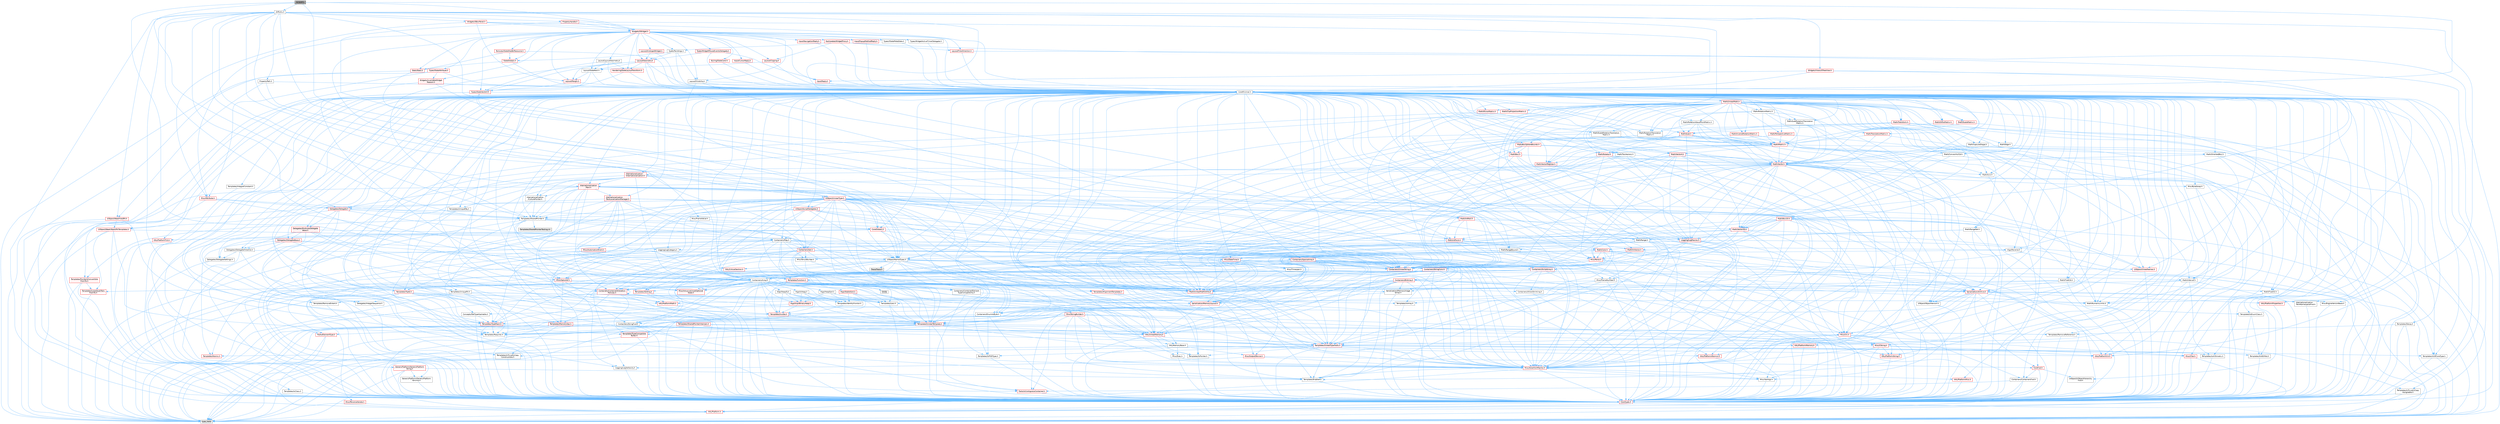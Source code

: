 digraph "SCSDiff.h"
{
 // INTERACTIVE_SVG=YES
 // LATEX_PDF_SIZE
  bgcolor="transparent";
  edge [fontname=Helvetica,fontsize=10,labelfontname=Helvetica,labelfontsize=10];
  node [fontname=Helvetica,fontsize=10,shape=box,height=0.2,width=0.4];
  Node1 [id="Node000001",label="SCSDiff.h",height=0.2,width=0.4,color="gray40", fillcolor="grey60", style="filled", fontcolor="black",tooltip=" "];
  Node1 -> Node2 [id="edge1_Node000001_Node000002",color="steelblue1",style="solid",tooltip=" "];
  Node2 [id="Node000002",label="Containers/Array.h",height=0.2,width=0.4,color="grey40", fillcolor="white", style="filled",URL="$df/dd0/Array_8h.html",tooltip=" "];
  Node2 -> Node3 [id="edge2_Node000002_Node000003",color="steelblue1",style="solid",tooltip=" "];
  Node3 [id="Node000003",label="CoreTypes.h",height=0.2,width=0.4,color="red", fillcolor="#FFF0F0", style="filled",URL="$dc/dec/CoreTypes_8h.html",tooltip=" "];
  Node3 -> Node4 [id="edge3_Node000003_Node000004",color="steelblue1",style="solid",tooltip=" "];
  Node4 [id="Node000004",label="HAL/Platform.h",height=0.2,width=0.4,color="red", fillcolor="#FFF0F0", style="filled",URL="$d9/dd0/Platform_8h.html",tooltip=" "];
  Node4 -> Node7 [id="edge4_Node000004_Node000007",color="steelblue1",style="solid",tooltip=" "];
  Node7 [id="Node000007",label="type_traits",height=0.2,width=0.4,color="grey60", fillcolor="#E0E0E0", style="filled",tooltip=" "];
  Node2 -> Node17 [id="edge5_Node000002_Node000017",color="steelblue1",style="solid",tooltip=" "];
  Node17 [id="Node000017",label="Misc/AssertionMacros.h",height=0.2,width=0.4,color="red", fillcolor="#FFF0F0", style="filled",URL="$d0/dfa/AssertionMacros_8h.html",tooltip=" "];
  Node17 -> Node3 [id="edge6_Node000017_Node000003",color="steelblue1",style="solid",tooltip=" "];
  Node17 -> Node4 [id="edge7_Node000017_Node000004",color="steelblue1",style="solid",tooltip=" "];
  Node17 -> Node18 [id="edge8_Node000017_Node000018",color="steelblue1",style="solid",tooltip=" "];
  Node18 [id="Node000018",label="HAL/PlatformMisc.h",height=0.2,width=0.4,color="red", fillcolor="#FFF0F0", style="filled",URL="$d0/df5/PlatformMisc_8h.html",tooltip=" "];
  Node18 -> Node3 [id="edge9_Node000018_Node000003",color="steelblue1",style="solid",tooltip=" "];
  Node17 -> Node54 [id="edge10_Node000017_Node000054",color="steelblue1",style="solid",tooltip=" "];
  Node54 [id="Node000054",label="Templates/EnableIf.h",height=0.2,width=0.4,color="grey40", fillcolor="white", style="filled",URL="$d7/d60/EnableIf_8h.html",tooltip=" "];
  Node54 -> Node3 [id="edge11_Node000054_Node000003",color="steelblue1",style="solid",tooltip=" "];
  Node17 -> Node60 [id="edge12_Node000017_Node000060",color="steelblue1",style="solid",tooltip=" "];
  Node60 [id="Node000060",label="Misc/VarArgs.h",height=0.2,width=0.4,color="grey40", fillcolor="white", style="filled",URL="$d5/d6f/VarArgs_8h.html",tooltip=" "];
  Node60 -> Node3 [id="edge13_Node000060_Node000003",color="steelblue1",style="solid",tooltip=" "];
  Node2 -> Node68 [id="edge14_Node000002_Node000068",color="steelblue1",style="solid",tooltip=" "];
  Node68 [id="Node000068",label="Misc/IntrusiveUnsetOptional\lState.h",height=0.2,width=0.4,color="red", fillcolor="#FFF0F0", style="filled",URL="$d2/d0a/IntrusiveUnsetOptionalState_8h.html",tooltip=" "];
  Node2 -> Node70 [id="edge15_Node000002_Node000070",color="steelblue1",style="solid",tooltip=" "];
  Node70 [id="Node000070",label="Misc/ReverseIterate.h",height=0.2,width=0.4,color="red", fillcolor="#FFF0F0", style="filled",URL="$db/de3/ReverseIterate_8h.html",tooltip=" "];
  Node70 -> Node4 [id="edge16_Node000070_Node000004",color="steelblue1",style="solid",tooltip=" "];
  Node2 -> Node72 [id="edge17_Node000002_Node000072",color="steelblue1",style="solid",tooltip=" "];
  Node72 [id="Node000072",label="HAL/UnrealMemory.h",height=0.2,width=0.4,color="red", fillcolor="#FFF0F0", style="filled",URL="$d9/d96/UnrealMemory_8h.html",tooltip=" "];
  Node72 -> Node3 [id="edge18_Node000072_Node000003",color="steelblue1",style="solid",tooltip=" "];
  Node72 -> Node76 [id="edge19_Node000072_Node000076",color="steelblue1",style="solid",tooltip=" "];
  Node76 [id="Node000076",label="HAL/MemoryBase.h",height=0.2,width=0.4,color="grey40", fillcolor="white", style="filled",URL="$d6/d9f/MemoryBase_8h.html",tooltip=" "];
  Node76 -> Node3 [id="edge20_Node000076_Node000003",color="steelblue1",style="solid",tooltip=" "];
  Node76 -> Node47 [id="edge21_Node000076_Node000047",color="steelblue1",style="solid",tooltip=" "];
  Node47 [id="Node000047",label="HAL/PlatformAtomics.h",height=0.2,width=0.4,color="red", fillcolor="#FFF0F0", style="filled",URL="$d3/d36/PlatformAtomics_8h.html",tooltip=" "];
  Node47 -> Node3 [id="edge22_Node000047_Node000003",color="steelblue1",style="solid",tooltip=" "];
  Node76 -> Node30 [id="edge23_Node000076_Node000030",color="steelblue1",style="solid",tooltip=" "];
  Node30 [id="Node000030",label="HAL/PlatformCrt.h",height=0.2,width=0.4,color="red", fillcolor="#FFF0F0", style="filled",URL="$d8/d75/PlatformCrt_8h.html",tooltip=" "];
  Node76 -> Node77 [id="edge24_Node000076_Node000077",color="steelblue1",style="solid",tooltip=" "];
  Node77 [id="Node000077",label="Misc/Exec.h",height=0.2,width=0.4,color="grey40", fillcolor="white", style="filled",URL="$de/ddb/Exec_8h.html",tooltip=" "];
  Node77 -> Node3 [id="edge25_Node000077_Node000003",color="steelblue1",style="solid",tooltip=" "];
  Node77 -> Node17 [id="edge26_Node000077_Node000017",color="steelblue1",style="solid",tooltip=" "];
  Node76 -> Node78 [id="edge27_Node000076_Node000078",color="steelblue1",style="solid",tooltip=" "];
  Node78 [id="Node000078",label="Misc/OutputDevice.h",height=0.2,width=0.4,color="red", fillcolor="#FFF0F0", style="filled",URL="$d7/d32/OutputDevice_8h.html",tooltip=" "];
  Node78 -> Node25 [id="edge28_Node000078_Node000025",color="steelblue1",style="solid",tooltip=" "];
  Node25 [id="Node000025",label="CoreFwd.h",height=0.2,width=0.4,color="red", fillcolor="#FFF0F0", style="filled",URL="$d1/d1e/CoreFwd_8h.html",tooltip=" "];
  Node25 -> Node3 [id="edge29_Node000025_Node000003",color="steelblue1",style="solid",tooltip=" "];
  Node25 -> Node26 [id="edge30_Node000025_Node000026",color="steelblue1",style="solid",tooltip=" "];
  Node26 [id="Node000026",label="Containers/ContainersFwd.h",height=0.2,width=0.4,color="grey40", fillcolor="white", style="filled",URL="$d4/d0a/ContainersFwd_8h.html",tooltip=" "];
  Node26 -> Node4 [id="edge31_Node000026_Node000004",color="steelblue1",style="solid",tooltip=" "];
  Node26 -> Node3 [id="edge32_Node000026_Node000003",color="steelblue1",style="solid",tooltip=" "];
  Node26 -> Node23 [id="edge33_Node000026_Node000023",color="steelblue1",style="solid",tooltip=" "];
  Node23 [id="Node000023",label="Traits/IsContiguousContainer.h",height=0.2,width=0.4,color="red", fillcolor="#FFF0F0", style="filled",URL="$d5/d3c/IsContiguousContainer_8h.html",tooltip=" "];
  Node23 -> Node3 [id="edge34_Node000023_Node000003",color="steelblue1",style="solid",tooltip=" "];
  Node25 -> Node28 [id="edge35_Node000025_Node000028",color="steelblue1",style="solid",tooltip=" "];
  Node28 [id="Node000028",label="UObject/UObjectHierarchy\lFwd.h",height=0.2,width=0.4,color="grey40", fillcolor="white", style="filled",URL="$d3/d13/UObjectHierarchyFwd_8h.html",tooltip=" "];
  Node78 -> Node3 [id="edge36_Node000078_Node000003",color="steelblue1",style="solid",tooltip=" "];
  Node78 -> Node79 [id="edge37_Node000078_Node000079",color="steelblue1",style="solid",tooltip=" "];
  Node79 [id="Node000079",label="Logging/LogVerbosity.h",height=0.2,width=0.4,color="grey40", fillcolor="white", style="filled",URL="$d2/d8f/LogVerbosity_8h.html",tooltip=" "];
  Node79 -> Node3 [id="edge38_Node000079_Node000003",color="steelblue1",style="solid",tooltip=" "];
  Node78 -> Node60 [id="edge39_Node000078_Node000060",color="steelblue1",style="solid",tooltip=" "];
  Node76 -> Node80 [id="edge40_Node000076_Node000080",color="steelblue1",style="solid",tooltip=" "];
  Node80 [id="Node000080",label="Templates/Atomic.h",height=0.2,width=0.4,color="red", fillcolor="#FFF0F0", style="filled",URL="$d3/d91/Atomic_8h.html",tooltip=" "];
  Node72 -> Node89 [id="edge41_Node000072_Node000089",color="steelblue1",style="solid",tooltip=" "];
  Node89 [id="Node000089",label="HAL/PlatformMemory.h",height=0.2,width=0.4,color="red", fillcolor="#FFF0F0", style="filled",URL="$de/d68/PlatformMemory_8h.html",tooltip=" "];
  Node89 -> Node3 [id="edge42_Node000089_Node000003",color="steelblue1",style="solid",tooltip=" "];
  Node72 -> Node92 [id="edge43_Node000072_Node000092",color="steelblue1",style="solid",tooltip=" "];
  Node92 [id="Node000092",label="Templates/IsPointer.h",height=0.2,width=0.4,color="grey40", fillcolor="white", style="filled",URL="$d7/d05/IsPointer_8h.html",tooltip=" "];
  Node92 -> Node3 [id="edge44_Node000092_Node000003",color="steelblue1",style="solid",tooltip=" "];
  Node2 -> Node93 [id="edge45_Node000002_Node000093",color="steelblue1",style="solid",tooltip=" "];
  Node93 [id="Node000093",label="Templates/UnrealTypeTraits.h",height=0.2,width=0.4,color="red", fillcolor="#FFF0F0", style="filled",URL="$d2/d2d/UnrealTypeTraits_8h.html",tooltip=" "];
  Node93 -> Node3 [id="edge46_Node000093_Node000003",color="steelblue1",style="solid",tooltip=" "];
  Node93 -> Node92 [id="edge47_Node000093_Node000092",color="steelblue1",style="solid",tooltip=" "];
  Node93 -> Node17 [id="edge48_Node000093_Node000017",color="steelblue1",style="solid",tooltip=" "];
  Node93 -> Node85 [id="edge49_Node000093_Node000085",color="steelblue1",style="solid",tooltip=" "];
  Node85 [id="Node000085",label="Templates/AndOrNot.h",height=0.2,width=0.4,color="grey40", fillcolor="white", style="filled",URL="$db/d0a/AndOrNot_8h.html",tooltip=" "];
  Node85 -> Node3 [id="edge50_Node000085_Node000003",color="steelblue1",style="solid",tooltip=" "];
  Node93 -> Node54 [id="edge51_Node000093_Node000054",color="steelblue1",style="solid",tooltip=" "];
  Node93 -> Node94 [id="edge52_Node000093_Node000094",color="steelblue1",style="solid",tooltip=" "];
  Node94 [id="Node000094",label="Templates/IsArithmetic.h",height=0.2,width=0.4,color="grey40", fillcolor="white", style="filled",URL="$d2/d5d/IsArithmetic_8h.html",tooltip=" "];
  Node94 -> Node3 [id="edge53_Node000094_Node000003",color="steelblue1",style="solid",tooltip=" "];
  Node93 -> Node96 [id="edge54_Node000093_Node000096",color="steelblue1",style="solid",tooltip=" "];
  Node96 [id="Node000096",label="Templates/IsPODType.h",height=0.2,width=0.4,color="grey40", fillcolor="white", style="filled",URL="$d7/db1/IsPODType_8h.html",tooltip=" "];
  Node96 -> Node3 [id="edge55_Node000096_Node000003",color="steelblue1",style="solid",tooltip=" "];
  Node93 -> Node97 [id="edge56_Node000093_Node000097",color="steelblue1",style="solid",tooltip=" "];
  Node97 [id="Node000097",label="Templates/IsUECoreType.h",height=0.2,width=0.4,color="grey40", fillcolor="white", style="filled",URL="$d1/db8/IsUECoreType_8h.html",tooltip=" "];
  Node97 -> Node3 [id="edge57_Node000097_Node000003",color="steelblue1",style="solid",tooltip=" "];
  Node97 -> Node7 [id="edge58_Node000097_Node000007",color="steelblue1",style="solid",tooltip=" "];
  Node93 -> Node86 [id="edge59_Node000093_Node000086",color="steelblue1",style="solid",tooltip=" "];
  Node86 [id="Node000086",label="Templates/IsTriviallyCopy\lConstructible.h",height=0.2,width=0.4,color="grey40", fillcolor="white", style="filled",URL="$d3/d78/IsTriviallyCopyConstructible_8h.html",tooltip=" "];
  Node86 -> Node3 [id="edge60_Node000086_Node000003",color="steelblue1",style="solid",tooltip=" "];
  Node86 -> Node7 [id="edge61_Node000086_Node000007",color="steelblue1",style="solid",tooltip=" "];
  Node2 -> Node98 [id="edge62_Node000002_Node000098",color="steelblue1",style="solid",tooltip=" "];
  Node98 [id="Node000098",label="Templates/UnrealTemplate.h",height=0.2,width=0.4,color="red", fillcolor="#FFF0F0", style="filled",URL="$d4/d24/UnrealTemplate_8h.html",tooltip=" "];
  Node98 -> Node3 [id="edge63_Node000098_Node000003",color="steelblue1",style="solid",tooltip=" "];
  Node98 -> Node92 [id="edge64_Node000098_Node000092",color="steelblue1",style="solid",tooltip=" "];
  Node98 -> Node72 [id="edge65_Node000098_Node000072",color="steelblue1",style="solid",tooltip=" "];
  Node98 -> Node93 [id="edge66_Node000098_Node000093",color="steelblue1",style="solid",tooltip=" "];
  Node98 -> Node101 [id="edge67_Node000098_Node000101",color="steelblue1",style="solid",tooltip=" "];
  Node101 [id="Node000101",label="Templates/RemoveReference.h",height=0.2,width=0.4,color="grey40", fillcolor="white", style="filled",URL="$da/dbe/RemoveReference_8h.html",tooltip=" "];
  Node101 -> Node3 [id="edge68_Node000101_Node000003",color="steelblue1",style="solid",tooltip=" "];
  Node98 -> Node62 [id="edge69_Node000098_Node000062",color="steelblue1",style="solid",tooltip=" "];
  Node62 [id="Node000062",label="Templates/Requires.h",height=0.2,width=0.4,color="grey40", fillcolor="white", style="filled",URL="$dc/d96/Requires_8h.html",tooltip=" "];
  Node62 -> Node54 [id="edge70_Node000062_Node000054",color="steelblue1",style="solid",tooltip=" "];
  Node62 -> Node7 [id="edge71_Node000062_Node000007",color="steelblue1",style="solid",tooltip=" "];
  Node98 -> Node102 [id="edge72_Node000098_Node000102",color="steelblue1",style="solid",tooltip=" "];
  Node102 [id="Node000102",label="Templates/TypeCompatible\lBytes.h",height=0.2,width=0.4,color="red", fillcolor="#FFF0F0", style="filled",URL="$df/d0a/TypeCompatibleBytes_8h.html",tooltip=" "];
  Node102 -> Node3 [id="edge73_Node000102_Node000003",color="steelblue1",style="solid",tooltip=" "];
  Node102 -> Node7 [id="edge74_Node000102_Node000007",color="steelblue1",style="solid",tooltip=" "];
  Node98 -> Node23 [id="edge75_Node000098_Node000023",color="steelblue1",style="solid",tooltip=" "];
  Node98 -> Node7 [id="edge76_Node000098_Node000007",color="steelblue1",style="solid",tooltip=" "];
  Node2 -> Node104 [id="edge77_Node000002_Node000104",color="steelblue1",style="solid",tooltip=" "];
  Node104 [id="Node000104",label="Containers/AllowShrinking.h",height=0.2,width=0.4,color="grey40", fillcolor="white", style="filled",URL="$d7/d1a/AllowShrinking_8h.html",tooltip=" "];
  Node104 -> Node3 [id="edge78_Node000104_Node000003",color="steelblue1",style="solid",tooltip=" "];
  Node2 -> Node105 [id="edge79_Node000002_Node000105",color="steelblue1",style="solid",tooltip=" "];
  Node105 [id="Node000105",label="Containers/ContainerAllocation\lPolicies.h",height=0.2,width=0.4,color="red", fillcolor="#FFF0F0", style="filled",URL="$d7/dff/ContainerAllocationPolicies_8h.html",tooltip=" "];
  Node105 -> Node3 [id="edge80_Node000105_Node000003",color="steelblue1",style="solid",tooltip=" "];
  Node105 -> Node105 [id="edge81_Node000105_Node000105",color="steelblue1",style="solid",tooltip=" "];
  Node105 -> Node107 [id="edge82_Node000105_Node000107",color="steelblue1",style="solid",tooltip=" "];
  Node107 [id="Node000107",label="HAL/PlatformMath.h",height=0.2,width=0.4,color="red", fillcolor="#FFF0F0", style="filled",URL="$dc/d53/PlatformMath_8h.html",tooltip=" "];
  Node107 -> Node3 [id="edge83_Node000107_Node000003",color="steelblue1",style="solid",tooltip=" "];
  Node105 -> Node72 [id="edge84_Node000105_Node000072",color="steelblue1",style="solid",tooltip=" "];
  Node105 -> Node40 [id="edge85_Node000105_Node000040",color="steelblue1",style="solid",tooltip=" "];
  Node40 [id="Node000040",label="Math/NumericLimits.h",height=0.2,width=0.4,color="grey40", fillcolor="white", style="filled",URL="$df/d1b/NumericLimits_8h.html",tooltip=" "];
  Node40 -> Node3 [id="edge86_Node000040_Node000003",color="steelblue1",style="solid",tooltip=" "];
  Node105 -> Node17 [id="edge87_Node000105_Node000017",color="steelblue1",style="solid",tooltip=" "];
  Node105 -> Node116 [id="edge88_Node000105_Node000116",color="steelblue1",style="solid",tooltip=" "];
  Node116 [id="Node000116",label="Templates/MemoryOps.h",height=0.2,width=0.4,color="red", fillcolor="#FFF0F0", style="filled",URL="$db/dea/MemoryOps_8h.html",tooltip=" "];
  Node116 -> Node3 [id="edge89_Node000116_Node000003",color="steelblue1",style="solid",tooltip=" "];
  Node116 -> Node72 [id="edge90_Node000116_Node000072",color="steelblue1",style="solid",tooltip=" "];
  Node116 -> Node87 [id="edge91_Node000116_Node000087",color="steelblue1",style="solid",tooltip=" "];
  Node87 [id="Node000087",label="Templates/IsTriviallyCopy\lAssignable.h",height=0.2,width=0.4,color="grey40", fillcolor="white", style="filled",URL="$d2/df2/IsTriviallyCopyAssignable_8h.html",tooltip=" "];
  Node87 -> Node3 [id="edge92_Node000087_Node000003",color="steelblue1",style="solid",tooltip=" "];
  Node87 -> Node7 [id="edge93_Node000087_Node000007",color="steelblue1",style="solid",tooltip=" "];
  Node116 -> Node86 [id="edge94_Node000116_Node000086",color="steelblue1",style="solid",tooltip=" "];
  Node116 -> Node62 [id="edge95_Node000116_Node000062",color="steelblue1",style="solid",tooltip=" "];
  Node116 -> Node93 [id="edge96_Node000116_Node000093",color="steelblue1",style="solid",tooltip=" "];
  Node116 -> Node7 [id="edge97_Node000116_Node000007",color="steelblue1",style="solid",tooltip=" "];
  Node105 -> Node102 [id="edge98_Node000105_Node000102",color="steelblue1",style="solid",tooltip=" "];
  Node105 -> Node7 [id="edge99_Node000105_Node000007",color="steelblue1",style="solid",tooltip=" "];
  Node2 -> Node117 [id="edge100_Node000002_Node000117",color="steelblue1",style="solid",tooltip=" "];
  Node117 [id="Node000117",label="Containers/ContainerElement\lTypeCompatibility.h",height=0.2,width=0.4,color="grey40", fillcolor="white", style="filled",URL="$df/ddf/ContainerElementTypeCompatibility_8h.html",tooltip=" "];
  Node117 -> Node3 [id="edge101_Node000117_Node000003",color="steelblue1",style="solid",tooltip=" "];
  Node117 -> Node93 [id="edge102_Node000117_Node000093",color="steelblue1",style="solid",tooltip=" "];
  Node2 -> Node118 [id="edge103_Node000002_Node000118",color="steelblue1",style="solid",tooltip=" "];
  Node118 [id="Node000118",label="Serialization/Archive.h",height=0.2,width=0.4,color="red", fillcolor="#FFF0F0", style="filled",URL="$d7/d3b/Archive_8h.html",tooltip=" "];
  Node118 -> Node25 [id="edge104_Node000118_Node000025",color="steelblue1",style="solid",tooltip=" "];
  Node118 -> Node3 [id="edge105_Node000118_Node000003",color="steelblue1",style="solid",tooltip=" "];
  Node118 -> Node119 [id="edge106_Node000118_Node000119",color="steelblue1",style="solid",tooltip=" "];
  Node119 [id="Node000119",label="HAL/PlatformProperties.h",height=0.2,width=0.4,color="red", fillcolor="#FFF0F0", style="filled",URL="$d9/db0/PlatformProperties_8h.html",tooltip=" "];
  Node119 -> Node3 [id="edge107_Node000119_Node000003",color="steelblue1",style="solid",tooltip=" "];
  Node118 -> Node122 [id="edge108_Node000118_Node000122",color="steelblue1",style="solid",tooltip=" "];
  Node122 [id="Node000122",label="Internationalization\l/TextNamespaceFwd.h",height=0.2,width=0.4,color="grey40", fillcolor="white", style="filled",URL="$d8/d97/TextNamespaceFwd_8h.html",tooltip=" "];
  Node122 -> Node3 [id="edge109_Node000122_Node000003",color="steelblue1",style="solid",tooltip=" "];
  Node118 -> Node17 [id="edge110_Node000118_Node000017",color="steelblue1",style="solid",tooltip=" "];
  Node118 -> Node123 [id="edge111_Node000118_Node000123",color="steelblue1",style="solid",tooltip=" "];
  Node123 [id="Node000123",label="Misc/EngineVersionBase.h",height=0.2,width=0.4,color="grey40", fillcolor="white", style="filled",URL="$d5/d2b/EngineVersionBase_8h.html",tooltip=" "];
  Node123 -> Node3 [id="edge112_Node000123_Node000003",color="steelblue1",style="solid",tooltip=" "];
  Node118 -> Node60 [id="edge113_Node000118_Node000060",color="steelblue1",style="solid",tooltip=" "];
  Node118 -> Node54 [id="edge114_Node000118_Node000054",color="steelblue1",style="solid",tooltip=" "];
  Node118 -> Node126 [id="edge115_Node000118_Node000126",color="steelblue1",style="solid",tooltip=" "];
  Node126 [id="Node000126",label="Templates/IsEnumClass.h",height=0.2,width=0.4,color="grey40", fillcolor="white", style="filled",URL="$d7/d15/IsEnumClass_8h.html",tooltip=" "];
  Node126 -> Node3 [id="edge116_Node000126_Node000003",color="steelblue1",style="solid",tooltip=" "];
  Node126 -> Node85 [id="edge117_Node000126_Node000085",color="steelblue1",style="solid",tooltip=" "];
  Node118 -> Node98 [id="edge118_Node000118_Node000098",color="steelblue1",style="solid",tooltip=" "];
  Node118 -> Node127 [id="edge119_Node000118_Node000127",color="steelblue1",style="solid",tooltip=" "];
  Node127 [id="Node000127",label="UObject/ObjectVersion.h",height=0.2,width=0.4,color="grey40", fillcolor="white", style="filled",URL="$da/d63/ObjectVersion_8h.html",tooltip=" "];
  Node127 -> Node3 [id="edge120_Node000127_Node000003",color="steelblue1",style="solid",tooltip=" "];
  Node2 -> Node128 [id="edge121_Node000002_Node000128",color="steelblue1",style="solid",tooltip=" "];
  Node128 [id="Node000128",label="Serialization/MemoryImage\lWriter.h",height=0.2,width=0.4,color="grey40", fillcolor="white", style="filled",URL="$d0/d08/MemoryImageWriter_8h.html",tooltip=" "];
  Node128 -> Node3 [id="edge122_Node000128_Node000003",color="steelblue1",style="solid",tooltip=" "];
  Node128 -> Node129 [id="edge123_Node000128_Node000129",color="steelblue1",style="solid",tooltip=" "];
  Node129 [id="Node000129",label="Serialization/MemoryLayout.h",height=0.2,width=0.4,color="red", fillcolor="#FFF0F0", style="filled",URL="$d7/d66/MemoryLayout_8h.html",tooltip=" "];
  Node129 -> Node132 [id="edge124_Node000129_Node000132",color="steelblue1",style="solid",tooltip=" "];
  Node132 [id="Node000132",label="Containers/EnumAsByte.h",height=0.2,width=0.4,color="grey40", fillcolor="white", style="filled",URL="$d6/d9a/EnumAsByte_8h.html",tooltip=" "];
  Node132 -> Node3 [id="edge125_Node000132_Node000003",color="steelblue1",style="solid",tooltip=" "];
  Node132 -> Node96 [id="edge126_Node000132_Node000096",color="steelblue1",style="solid",tooltip=" "];
  Node132 -> Node133 [id="edge127_Node000132_Node000133",color="steelblue1",style="solid",tooltip=" "];
  Node133 [id="Node000133",label="Templates/TypeHash.h",height=0.2,width=0.4,color="red", fillcolor="#FFF0F0", style="filled",URL="$d1/d62/TypeHash_8h.html",tooltip=" "];
  Node133 -> Node3 [id="edge128_Node000133_Node000003",color="steelblue1",style="solid",tooltip=" "];
  Node133 -> Node62 [id="edge129_Node000133_Node000062",color="steelblue1",style="solid",tooltip=" "];
  Node133 -> Node134 [id="edge130_Node000133_Node000134",color="steelblue1",style="solid",tooltip=" "];
  Node134 [id="Node000134",label="Misc/Crc.h",height=0.2,width=0.4,color="red", fillcolor="#FFF0F0", style="filled",URL="$d4/dd2/Crc_8h.html",tooltip=" "];
  Node134 -> Node3 [id="edge131_Node000134_Node000003",color="steelblue1",style="solid",tooltip=" "];
  Node134 -> Node74 [id="edge132_Node000134_Node000074",color="steelblue1",style="solid",tooltip=" "];
  Node74 [id="Node000074",label="HAL/PlatformString.h",height=0.2,width=0.4,color="red", fillcolor="#FFF0F0", style="filled",URL="$db/db5/PlatformString_8h.html",tooltip=" "];
  Node74 -> Node3 [id="edge133_Node000074_Node000003",color="steelblue1",style="solid",tooltip=" "];
  Node134 -> Node17 [id="edge134_Node000134_Node000017",color="steelblue1",style="solid",tooltip=" "];
  Node134 -> Node135 [id="edge135_Node000134_Node000135",color="steelblue1",style="solid",tooltip=" "];
  Node135 [id="Node000135",label="Misc/CString.h",height=0.2,width=0.4,color="red", fillcolor="#FFF0F0", style="filled",URL="$d2/d49/CString_8h.html",tooltip=" "];
  Node135 -> Node3 [id="edge136_Node000135_Node000003",color="steelblue1",style="solid",tooltip=" "];
  Node135 -> Node30 [id="edge137_Node000135_Node000030",color="steelblue1",style="solid",tooltip=" "];
  Node135 -> Node74 [id="edge138_Node000135_Node000074",color="steelblue1",style="solid",tooltip=" "];
  Node135 -> Node17 [id="edge139_Node000135_Node000017",color="steelblue1",style="solid",tooltip=" "];
  Node135 -> Node136 [id="edge140_Node000135_Node000136",color="steelblue1",style="solid",tooltip=" "];
  Node136 [id="Node000136",label="Misc/Char.h",height=0.2,width=0.4,color="red", fillcolor="#FFF0F0", style="filled",URL="$d0/d58/Char_8h.html",tooltip=" "];
  Node136 -> Node3 [id="edge141_Node000136_Node000003",color="steelblue1",style="solid",tooltip=" "];
  Node136 -> Node7 [id="edge142_Node000136_Node000007",color="steelblue1",style="solid",tooltip=" "];
  Node135 -> Node60 [id="edge143_Node000135_Node000060",color="steelblue1",style="solid",tooltip=" "];
  Node134 -> Node136 [id="edge144_Node000134_Node000136",color="steelblue1",style="solid",tooltip=" "];
  Node134 -> Node93 [id="edge145_Node000134_Node000093",color="steelblue1",style="solid",tooltip=" "];
  Node133 -> Node7 [id="edge146_Node000133_Node000007",color="steelblue1",style="solid",tooltip=" "];
  Node129 -> Node20 [id="edge147_Node000129_Node000020",color="steelblue1",style="solid",tooltip=" "];
  Node20 [id="Node000020",label="Containers/StringFwd.h",height=0.2,width=0.4,color="grey40", fillcolor="white", style="filled",URL="$df/d37/StringFwd_8h.html",tooltip=" "];
  Node20 -> Node3 [id="edge148_Node000020_Node000003",color="steelblue1",style="solid",tooltip=" "];
  Node20 -> Node21 [id="edge149_Node000020_Node000021",color="steelblue1",style="solid",tooltip=" "];
  Node21 [id="Node000021",label="Traits/ElementType.h",height=0.2,width=0.4,color="red", fillcolor="#FFF0F0", style="filled",URL="$d5/d4f/ElementType_8h.html",tooltip=" "];
  Node21 -> Node4 [id="edge150_Node000021_Node000004",color="steelblue1",style="solid",tooltip=" "];
  Node21 -> Node7 [id="edge151_Node000021_Node000007",color="steelblue1",style="solid",tooltip=" "];
  Node20 -> Node23 [id="edge152_Node000020_Node000023",color="steelblue1",style="solid",tooltip=" "];
  Node129 -> Node72 [id="edge153_Node000129_Node000072",color="steelblue1",style="solid",tooltip=" "];
  Node129 -> Node54 [id="edge154_Node000129_Node000054",color="steelblue1",style="solid",tooltip=" "];
  Node129 -> Node98 [id="edge155_Node000129_Node000098",color="steelblue1",style="solid",tooltip=" "];
  Node2 -> Node142 [id="edge156_Node000002_Node000142",color="steelblue1",style="solid",tooltip=" "];
  Node142 [id="Node000142",label="Algo/Heapify.h",height=0.2,width=0.4,color="grey40", fillcolor="white", style="filled",URL="$d0/d2a/Heapify_8h.html",tooltip=" "];
  Node142 -> Node143 [id="edge157_Node000142_Node000143",color="steelblue1",style="solid",tooltip=" "];
  Node143 [id="Node000143",label="Algo/Impl/BinaryHeap.h",height=0.2,width=0.4,color="red", fillcolor="#FFF0F0", style="filled",URL="$d7/da3/Algo_2Impl_2BinaryHeap_8h.html",tooltip=" "];
  Node143 -> Node144 [id="edge158_Node000143_Node000144",color="steelblue1",style="solid",tooltip=" "];
  Node144 [id="Node000144",label="Templates/Invoke.h",height=0.2,width=0.4,color="red", fillcolor="#FFF0F0", style="filled",URL="$d7/deb/Invoke_8h.html",tooltip=" "];
  Node144 -> Node3 [id="edge159_Node000144_Node000003",color="steelblue1",style="solid",tooltip=" "];
  Node144 -> Node98 [id="edge160_Node000144_Node000098",color="steelblue1",style="solid",tooltip=" "];
  Node144 -> Node7 [id="edge161_Node000144_Node000007",color="steelblue1",style="solid",tooltip=" "];
  Node143 -> Node7 [id="edge162_Node000143_Node000007",color="steelblue1",style="solid",tooltip=" "];
  Node142 -> Node148 [id="edge163_Node000142_Node000148",color="steelblue1",style="solid",tooltip=" "];
  Node148 [id="Node000148",label="Templates/IdentityFunctor.h",height=0.2,width=0.4,color="grey40", fillcolor="white", style="filled",URL="$d7/d2e/IdentityFunctor_8h.html",tooltip=" "];
  Node148 -> Node4 [id="edge164_Node000148_Node000004",color="steelblue1",style="solid",tooltip=" "];
  Node142 -> Node144 [id="edge165_Node000142_Node000144",color="steelblue1",style="solid",tooltip=" "];
  Node142 -> Node149 [id="edge166_Node000142_Node000149",color="steelblue1",style="solid",tooltip=" "];
  Node149 [id="Node000149",label="Templates/Less.h",height=0.2,width=0.4,color="grey40", fillcolor="white", style="filled",URL="$de/dc8/Less_8h.html",tooltip=" "];
  Node149 -> Node3 [id="edge167_Node000149_Node000003",color="steelblue1",style="solid",tooltip=" "];
  Node149 -> Node98 [id="edge168_Node000149_Node000098",color="steelblue1",style="solid",tooltip=" "];
  Node142 -> Node98 [id="edge169_Node000142_Node000098",color="steelblue1",style="solid",tooltip=" "];
  Node2 -> Node150 [id="edge170_Node000002_Node000150",color="steelblue1",style="solid",tooltip=" "];
  Node150 [id="Node000150",label="Algo/HeapSort.h",height=0.2,width=0.4,color="grey40", fillcolor="white", style="filled",URL="$d3/d92/HeapSort_8h.html",tooltip=" "];
  Node150 -> Node143 [id="edge171_Node000150_Node000143",color="steelblue1",style="solid",tooltip=" "];
  Node150 -> Node148 [id="edge172_Node000150_Node000148",color="steelblue1",style="solid",tooltip=" "];
  Node150 -> Node149 [id="edge173_Node000150_Node000149",color="steelblue1",style="solid",tooltip=" "];
  Node150 -> Node98 [id="edge174_Node000150_Node000098",color="steelblue1",style="solid",tooltip=" "];
  Node2 -> Node151 [id="edge175_Node000002_Node000151",color="steelblue1",style="solid",tooltip=" "];
  Node151 [id="Node000151",label="Algo/IsHeap.h",height=0.2,width=0.4,color="grey40", fillcolor="white", style="filled",URL="$de/d32/IsHeap_8h.html",tooltip=" "];
  Node151 -> Node143 [id="edge176_Node000151_Node000143",color="steelblue1",style="solid",tooltip=" "];
  Node151 -> Node148 [id="edge177_Node000151_Node000148",color="steelblue1",style="solid",tooltip=" "];
  Node151 -> Node144 [id="edge178_Node000151_Node000144",color="steelblue1",style="solid",tooltip=" "];
  Node151 -> Node149 [id="edge179_Node000151_Node000149",color="steelblue1",style="solid",tooltip=" "];
  Node151 -> Node98 [id="edge180_Node000151_Node000098",color="steelblue1",style="solid",tooltip=" "];
  Node2 -> Node143 [id="edge181_Node000002_Node000143",color="steelblue1",style="solid",tooltip=" "];
  Node2 -> Node152 [id="edge182_Node000002_Node000152",color="steelblue1",style="solid",tooltip=" "];
  Node152 [id="Node000152",label="Algo/StableSort.h",height=0.2,width=0.4,color="red", fillcolor="#FFF0F0", style="filled",URL="$d7/d3c/StableSort_8h.html",tooltip=" "];
  Node152 -> Node148 [id="edge183_Node000152_Node000148",color="steelblue1",style="solid",tooltip=" "];
  Node152 -> Node144 [id="edge184_Node000152_Node000144",color="steelblue1",style="solid",tooltip=" "];
  Node152 -> Node149 [id="edge185_Node000152_Node000149",color="steelblue1",style="solid",tooltip=" "];
  Node152 -> Node98 [id="edge186_Node000152_Node000098",color="steelblue1",style="solid",tooltip=" "];
  Node2 -> Node155 [id="edge187_Node000002_Node000155",color="steelblue1",style="solid",tooltip=" "];
  Node155 [id="Node000155",label="Concepts/GetTypeHashable.h",height=0.2,width=0.4,color="grey40", fillcolor="white", style="filled",URL="$d3/da2/GetTypeHashable_8h.html",tooltip=" "];
  Node155 -> Node3 [id="edge188_Node000155_Node000003",color="steelblue1",style="solid",tooltip=" "];
  Node155 -> Node133 [id="edge189_Node000155_Node000133",color="steelblue1",style="solid",tooltip=" "];
  Node2 -> Node148 [id="edge190_Node000002_Node000148",color="steelblue1",style="solid",tooltip=" "];
  Node2 -> Node144 [id="edge191_Node000002_Node000144",color="steelblue1",style="solid",tooltip=" "];
  Node2 -> Node149 [id="edge192_Node000002_Node000149",color="steelblue1",style="solid",tooltip=" "];
  Node2 -> Node156 [id="edge193_Node000002_Node000156",color="steelblue1",style="solid",tooltip=" "];
  Node156 [id="Node000156",label="Templates/LosesQualifiers\lFromTo.h",height=0.2,width=0.4,color="red", fillcolor="#FFF0F0", style="filled",URL="$d2/db3/LosesQualifiersFromTo_8h.html",tooltip=" "];
  Node156 -> Node7 [id="edge194_Node000156_Node000007",color="steelblue1",style="solid",tooltip=" "];
  Node2 -> Node62 [id="edge195_Node000002_Node000062",color="steelblue1",style="solid",tooltip=" "];
  Node2 -> Node157 [id="edge196_Node000002_Node000157",color="steelblue1",style="solid",tooltip=" "];
  Node157 [id="Node000157",label="Templates/Sorting.h",height=0.2,width=0.4,color="red", fillcolor="#FFF0F0", style="filled",URL="$d3/d9e/Sorting_8h.html",tooltip=" "];
  Node157 -> Node3 [id="edge197_Node000157_Node000003",color="steelblue1",style="solid",tooltip=" "];
  Node157 -> Node107 [id="edge198_Node000157_Node000107",color="steelblue1",style="solid",tooltip=" "];
  Node157 -> Node149 [id="edge199_Node000157_Node000149",color="steelblue1",style="solid",tooltip=" "];
  Node2 -> Node161 [id="edge200_Node000002_Node000161",color="steelblue1",style="solid",tooltip=" "];
  Node161 [id="Node000161",label="Templates/AlignmentTemplates.h",height=0.2,width=0.4,color="red", fillcolor="#FFF0F0", style="filled",URL="$dd/d32/AlignmentTemplates_8h.html",tooltip=" "];
  Node161 -> Node3 [id="edge201_Node000161_Node000003",color="steelblue1",style="solid",tooltip=" "];
  Node161 -> Node92 [id="edge202_Node000161_Node000092",color="steelblue1",style="solid",tooltip=" "];
  Node2 -> Node21 [id="edge203_Node000002_Node000021",color="steelblue1",style="solid",tooltip=" "];
  Node2 -> Node113 [id="edge204_Node000002_Node000113",color="steelblue1",style="solid",tooltip=" "];
  Node113 [id="Node000113",label="limits",height=0.2,width=0.4,color="grey60", fillcolor="#E0E0E0", style="filled",tooltip=" "];
  Node2 -> Node7 [id="edge205_Node000002_Node000007",color="steelblue1",style="solid",tooltip=" "];
  Node1 -> Node162 [id="edge206_Node000001_Node000162",color="steelblue1",style="solid",tooltip=" "];
  Node162 [id="Node000162",label="CoreMinimal.h",height=0.2,width=0.4,color="grey40", fillcolor="white", style="filled",URL="$d7/d67/CoreMinimal_8h.html",tooltip=" "];
  Node162 -> Node3 [id="edge207_Node000162_Node000003",color="steelblue1",style="solid",tooltip=" "];
  Node162 -> Node25 [id="edge208_Node000162_Node000025",color="steelblue1",style="solid",tooltip=" "];
  Node162 -> Node28 [id="edge209_Node000162_Node000028",color="steelblue1",style="solid",tooltip=" "];
  Node162 -> Node26 [id="edge210_Node000162_Node000026",color="steelblue1",style="solid",tooltip=" "];
  Node162 -> Node60 [id="edge211_Node000162_Node000060",color="steelblue1",style="solid",tooltip=" "];
  Node162 -> Node79 [id="edge212_Node000162_Node000079",color="steelblue1",style="solid",tooltip=" "];
  Node162 -> Node78 [id="edge213_Node000162_Node000078",color="steelblue1",style="solid",tooltip=" "];
  Node162 -> Node30 [id="edge214_Node000162_Node000030",color="steelblue1",style="solid",tooltip=" "];
  Node162 -> Node18 [id="edge215_Node000162_Node000018",color="steelblue1",style="solid",tooltip=" "];
  Node162 -> Node17 [id="edge216_Node000162_Node000017",color="steelblue1",style="solid",tooltip=" "];
  Node162 -> Node92 [id="edge217_Node000162_Node000092",color="steelblue1",style="solid",tooltip=" "];
  Node162 -> Node89 [id="edge218_Node000162_Node000089",color="steelblue1",style="solid",tooltip=" "];
  Node162 -> Node47 [id="edge219_Node000162_Node000047",color="steelblue1",style="solid",tooltip=" "];
  Node162 -> Node77 [id="edge220_Node000162_Node000077",color="steelblue1",style="solid",tooltip=" "];
  Node162 -> Node76 [id="edge221_Node000162_Node000076",color="steelblue1",style="solid",tooltip=" "];
  Node162 -> Node72 [id="edge222_Node000162_Node000072",color="steelblue1",style="solid",tooltip=" "];
  Node162 -> Node94 [id="edge223_Node000162_Node000094",color="steelblue1",style="solid",tooltip=" "];
  Node162 -> Node85 [id="edge224_Node000162_Node000085",color="steelblue1",style="solid",tooltip=" "];
  Node162 -> Node96 [id="edge225_Node000162_Node000096",color="steelblue1",style="solid",tooltip=" "];
  Node162 -> Node97 [id="edge226_Node000162_Node000097",color="steelblue1",style="solid",tooltip=" "];
  Node162 -> Node86 [id="edge227_Node000162_Node000086",color="steelblue1",style="solid",tooltip=" "];
  Node162 -> Node93 [id="edge228_Node000162_Node000093",color="steelblue1",style="solid",tooltip=" "];
  Node162 -> Node54 [id="edge229_Node000162_Node000054",color="steelblue1",style="solid",tooltip=" "];
  Node162 -> Node101 [id="edge230_Node000162_Node000101",color="steelblue1",style="solid",tooltip=" "];
  Node162 -> Node163 [id="edge231_Node000162_Node000163",color="steelblue1",style="solid",tooltip=" "];
  Node163 [id="Node000163",label="Templates/IntegralConstant.h",height=0.2,width=0.4,color="grey40", fillcolor="white", style="filled",URL="$db/d1b/IntegralConstant_8h.html",tooltip=" "];
  Node163 -> Node3 [id="edge232_Node000163_Node000003",color="steelblue1",style="solid",tooltip=" "];
  Node162 -> Node164 [id="edge233_Node000162_Node000164",color="steelblue1",style="solid",tooltip=" "];
  Node164 [id="Node000164",label="Templates/IsClass.h",height=0.2,width=0.4,color="grey40", fillcolor="white", style="filled",URL="$db/dcb/IsClass_8h.html",tooltip=" "];
  Node164 -> Node3 [id="edge234_Node000164_Node000003",color="steelblue1",style="solid",tooltip=" "];
  Node162 -> Node102 [id="edge235_Node000162_Node000102",color="steelblue1",style="solid",tooltip=" "];
  Node162 -> Node23 [id="edge236_Node000162_Node000023",color="steelblue1",style="solid",tooltip=" "];
  Node162 -> Node98 [id="edge237_Node000162_Node000098",color="steelblue1",style="solid",tooltip=" "];
  Node162 -> Node40 [id="edge238_Node000162_Node000040",color="steelblue1",style="solid",tooltip=" "];
  Node162 -> Node107 [id="edge239_Node000162_Node000107",color="steelblue1",style="solid",tooltip=" "];
  Node162 -> Node87 [id="edge240_Node000162_Node000087",color="steelblue1",style="solid",tooltip=" "];
  Node162 -> Node116 [id="edge241_Node000162_Node000116",color="steelblue1",style="solid",tooltip=" "];
  Node162 -> Node105 [id="edge242_Node000162_Node000105",color="steelblue1",style="solid",tooltip=" "];
  Node162 -> Node126 [id="edge243_Node000162_Node000126",color="steelblue1",style="solid",tooltip=" "];
  Node162 -> Node119 [id="edge244_Node000162_Node000119",color="steelblue1",style="solid",tooltip=" "];
  Node162 -> Node123 [id="edge245_Node000162_Node000123",color="steelblue1",style="solid",tooltip=" "];
  Node162 -> Node122 [id="edge246_Node000162_Node000122",color="steelblue1",style="solid",tooltip=" "];
  Node162 -> Node118 [id="edge247_Node000162_Node000118",color="steelblue1",style="solid",tooltip=" "];
  Node162 -> Node149 [id="edge248_Node000162_Node000149",color="steelblue1",style="solid",tooltip=" "];
  Node162 -> Node157 [id="edge249_Node000162_Node000157",color="steelblue1",style="solid",tooltip=" "];
  Node162 -> Node136 [id="edge250_Node000162_Node000136",color="steelblue1",style="solid",tooltip=" "];
  Node162 -> Node165 [id="edge251_Node000162_Node000165",color="steelblue1",style="solid",tooltip=" "];
  Node165 [id="Node000165",label="GenericPlatform/GenericPlatform\lStricmp.h",height=0.2,width=0.4,color="grey40", fillcolor="white", style="filled",URL="$d2/d86/GenericPlatformStricmp_8h.html",tooltip=" "];
  Node165 -> Node3 [id="edge252_Node000165_Node000003",color="steelblue1",style="solid",tooltip=" "];
  Node162 -> Node166 [id="edge253_Node000162_Node000166",color="steelblue1",style="solid",tooltip=" "];
  Node166 [id="Node000166",label="GenericPlatform/GenericPlatform\lString.h",height=0.2,width=0.4,color="red", fillcolor="#FFF0F0", style="filled",URL="$dd/d20/GenericPlatformString_8h.html",tooltip=" "];
  Node166 -> Node3 [id="edge254_Node000166_Node000003",color="steelblue1",style="solid",tooltip=" "];
  Node166 -> Node165 [id="edge255_Node000166_Node000165",color="steelblue1",style="solid",tooltip=" "];
  Node166 -> Node54 [id="edge256_Node000166_Node000054",color="steelblue1",style="solid",tooltip=" "];
  Node166 -> Node7 [id="edge257_Node000166_Node000007",color="steelblue1",style="solid",tooltip=" "];
  Node162 -> Node74 [id="edge258_Node000162_Node000074",color="steelblue1",style="solid",tooltip=" "];
  Node162 -> Node135 [id="edge259_Node000162_Node000135",color="steelblue1",style="solid",tooltip=" "];
  Node162 -> Node134 [id="edge260_Node000162_Node000134",color="steelblue1",style="solid",tooltip=" "];
  Node162 -> Node160 [id="edge261_Node000162_Node000160",color="steelblue1",style="solid",tooltip=" "];
  Node160 [id="Node000160",label="Math/UnrealMathUtility.h",height=0.2,width=0.4,color="red", fillcolor="#FFF0F0", style="filled",URL="$db/db8/UnrealMathUtility_8h.html",tooltip=" "];
  Node160 -> Node3 [id="edge262_Node000160_Node000003",color="steelblue1",style="solid",tooltip=" "];
  Node160 -> Node17 [id="edge263_Node000160_Node000017",color="steelblue1",style="solid",tooltip=" "];
  Node160 -> Node107 [id="edge264_Node000160_Node000107",color="steelblue1",style="solid",tooltip=" "];
  Node160 -> Node62 [id="edge265_Node000160_Node000062",color="steelblue1",style="solid",tooltip=" "];
  Node162 -> Node169 [id="edge266_Node000162_Node000169",color="steelblue1",style="solid",tooltip=" "];
  Node169 [id="Node000169",label="Containers/UnrealString.h",height=0.2,width=0.4,color="red", fillcolor="#FFF0F0", style="filled",URL="$d5/dba/UnrealString_8h.html",tooltip=" "];
  Node162 -> Node2 [id="edge267_Node000162_Node000002",color="steelblue1",style="solid",tooltip=" "];
  Node162 -> Node173 [id="edge268_Node000162_Node000173",color="steelblue1",style="solid",tooltip=" "];
  Node173 [id="Node000173",label="Misc/FrameNumber.h",height=0.2,width=0.4,color="grey40", fillcolor="white", style="filled",URL="$dd/dbd/FrameNumber_8h.html",tooltip=" "];
  Node173 -> Node3 [id="edge269_Node000173_Node000003",color="steelblue1",style="solid",tooltip=" "];
  Node173 -> Node40 [id="edge270_Node000173_Node000040",color="steelblue1",style="solid",tooltip=" "];
  Node173 -> Node160 [id="edge271_Node000173_Node000160",color="steelblue1",style="solid",tooltip=" "];
  Node173 -> Node54 [id="edge272_Node000173_Node000054",color="steelblue1",style="solid",tooltip=" "];
  Node173 -> Node93 [id="edge273_Node000173_Node000093",color="steelblue1",style="solid",tooltip=" "];
  Node162 -> Node174 [id="edge274_Node000162_Node000174",color="steelblue1",style="solid",tooltip=" "];
  Node174 [id="Node000174",label="Misc/Timespan.h",height=0.2,width=0.4,color="grey40", fillcolor="white", style="filled",URL="$da/dd9/Timespan_8h.html",tooltip=" "];
  Node174 -> Node3 [id="edge275_Node000174_Node000003",color="steelblue1",style="solid",tooltip=" "];
  Node174 -> Node175 [id="edge276_Node000174_Node000175",color="steelblue1",style="solid",tooltip=" "];
  Node175 [id="Node000175",label="Math/Interval.h",height=0.2,width=0.4,color="grey40", fillcolor="white", style="filled",URL="$d1/d55/Interval_8h.html",tooltip=" "];
  Node175 -> Node3 [id="edge277_Node000175_Node000003",color="steelblue1",style="solid",tooltip=" "];
  Node175 -> Node94 [id="edge278_Node000175_Node000094",color="steelblue1",style="solid",tooltip=" "];
  Node175 -> Node93 [id="edge279_Node000175_Node000093",color="steelblue1",style="solid",tooltip=" "];
  Node175 -> Node40 [id="edge280_Node000175_Node000040",color="steelblue1",style="solid",tooltip=" "];
  Node175 -> Node160 [id="edge281_Node000175_Node000160",color="steelblue1",style="solid",tooltip=" "];
  Node174 -> Node160 [id="edge282_Node000174_Node000160",color="steelblue1",style="solid",tooltip=" "];
  Node174 -> Node17 [id="edge283_Node000174_Node000017",color="steelblue1",style="solid",tooltip=" "];
  Node162 -> Node176 [id="edge284_Node000162_Node000176",color="steelblue1",style="solid",tooltip=" "];
  Node176 [id="Node000176",label="Containers/StringConv.h",height=0.2,width=0.4,color="red", fillcolor="#FFF0F0", style="filled",URL="$d3/ddf/StringConv_8h.html",tooltip=" "];
  Node176 -> Node3 [id="edge285_Node000176_Node000003",color="steelblue1",style="solid",tooltip=" "];
  Node176 -> Node17 [id="edge286_Node000176_Node000017",color="steelblue1",style="solid",tooltip=" "];
  Node176 -> Node105 [id="edge287_Node000176_Node000105",color="steelblue1",style="solid",tooltip=" "];
  Node176 -> Node2 [id="edge288_Node000176_Node000002",color="steelblue1",style="solid",tooltip=" "];
  Node176 -> Node135 [id="edge289_Node000176_Node000135",color="steelblue1",style="solid",tooltip=" "];
  Node176 -> Node177 [id="edge290_Node000176_Node000177",color="steelblue1",style="solid",tooltip=" "];
  Node177 [id="Node000177",label="Templates/IsArray.h",height=0.2,width=0.4,color="grey40", fillcolor="white", style="filled",URL="$d8/d8d/IsArray_8h.html",tooltip=" "];
  Node177 -> Node3 [id="edge291_Node000177_Node000003",color="steelblue1",style="solid",tooltip=" "];
  Node176 -> Node98 [id="edge292_Node000176_Node000098",color="steelblue1",style="solid",tooltip=" "];
  Node176 -> Node93 [id="edge293_Node000176_Node000093",color="steelblue1",style="solid",tooltip=" "];
  Node176 -> Node21 [id="edge294_Node000176_Node000021",color="steelblue1",style="solid",tooltip=" "];
  Node176 -> Node23 [id="edge295_Node000176_Node000023",color="steelblue1",style="solid",tooltip=" "];
  Node176 -> Node7 [id="edge296_Node000176_Node000007",color="steelblue1",style="solid",tooltip=" "];
  Node162 -> Node178 [id="edge297_Node000162_Node000178",color="steelblue1",style="solid",tooltip=" "];
  Node178 [id="Node000178",label="UObject/UnrealNames.h",height=0.2,width=0.4,color="red", fillcolor="#FFF0F0", style="filled",URL="$d8/db1/UnrealNames_8h.html",tooltip=" "];
  Node178 -> Node3 [id="edge298_Node000178_Node000003",color="steelblue1",style="solid",tooltip=" "];
  Node162 -> Node180 [id="edge299_Node000162_Node000180",color="steelblue1",style="solid",tooltip=" "];
  Node180 [id="Node000180",label="UObject/NameTypes.h",height=0.2,width=0.4,color="grey40", fillcolor="white", style="filled",URL="$d6/d35/NameTypes_8h.html",tooltip=" "];
  Node180 -> Node3 [id="edge300_Node000180_Node000003",color="steelblue1",style="solid",tooltip=" "];
  Node180 -> Node17 [id="edge301_Node000180_Node000017",color="steelblue1",style="solid",tooltip=" "];
  Node180 -> Node72 [id="edge302_Node000180_Node000072",color="steelblue1",style="solid",tooltip=" "];
  Node180 -> Node93 [id="edge303_Node000180_Node000093",color="steelblue1",style="solid",tooltip=" "];
  Node180 -> Node98 [id="edge304_Node000180_Node000098",color="steelblue1",style="solid",tooltip=" "];
  Node180 -> Node169 [id="edge305_Node000180_Node000169",color="steelblue1",style="solid",tooltip=" "];
  Node180 -> Node181 [id="edge306_Node000180_Node000181",color="steelblue1",style="solid",tooltip=" "];
  Node181 [id="Node000181",label="HAL/CriticalSection.h",height=0.2,width=0.4,color="red", fillcolor="#FFF0F0", style="filled",URL="$d6/d90/CriticalSection_8h.html",tooltip=" "];
  Node180 -> Node176 [id="edge307_Node000180_Node000176",color="steelblue1",style="solid",tooltip=" "];
  Node180 -> Node20 [id="edge308_Node000180_Node000020",color="steelblue1",style="solid",tooltip=" "];
  Node180 -> Node178 [id="edge309_Node000180_Node000178",color="steelblue1",style="solid",tooltip=" "];
  Node180 -> Node80 [id="edge310_Node000180_Node000080",color="steelblue1",style="solid",tooltip=" "];
  Node180 -> Node129 [id="edge311_Node000180_Node000129",color="steelblue1",style="solid",tooltip=" "];
  Node180 -> Node68 [id="edge312_Node000180_Node000068",color="steelblue1",style="solid",tooltip=" "];
  Node180 -> Node184 [id="edge313_Node000180_Node000184",color="steelblue1",style="solid",tooltip=" "];
  Node184 [id="Node000184",label="Misc/StringBuilder.h",height=0.2,width=0.4,color="red", fillcolor="#FFF0F0", style="filled",URL="$d4/d52/StringBuilder_8h.html",tooltip=" "];
  Node184 -> Node20 [id="edge314_Node000184_Node000020",color="steelblue1",style="solid",tooltip=" "];
  Node184 -> Node3 [id="edge315_Node000184_Node000003",color="steelblue1",style="solid",tooltip=" "];
  Node184 -> Node74 [id="edge316_Node000184_Node000074",color="steelblue1",style="solid",tooltip=" "];
  Node184 -> Node72 [id="edge317_Node000184_Node000072",color="steelblue1",style="solid",tooltip=" "];
  Node184 -> Node17 [id="edge318_Node000184_Node000017",color="steelblue1",style="solid",tooltip=" "];
  Node184 -> Node135 [id="edge319_Node000184_Node000135",color="steelblue1",style="solid",tooltip=" "];
  Node184 -> Node54 [id="edge320_Node000184_Node000054",color="steelblue1",style="solid",tooltip=" "];
  Node184 -> Node62 [id="edge321_Node000184_Node000062",color="steelblue1",style="solid",tooltip=" "];
  Node184 -> Node98 [id="edge322_Node000184_Node000098",color="steelblue1",style="solid",tooltip=" "];
  Node184 -> Node93 [id="edge323_Node000184_Node000093",color="steelblue1",style="solid",tooltip=" "];
  Node184 -> Node23 [id="edge324_Node000184_Node000023",color="steelblue1",style="solid",tooltip=" "];
  Node184 -> Node7 [id="edge325_Node000184_Node000007",color="steelblue1",style="solid",tooltip=" "];
  Node180 -> Node53 [id="edge326_Node000180_Node000053",color="steelblue1",style="solid",tooltip=" "];
  Node53 [id="Node000053",label="Trace/Trace.h",height=0.2,width=0.4,color="grey60", fillcolor="#E0E0E0", style="filled",tooltip=" "];
  Node162 -> Node188 [id="edge327_Node000162_Node000188",color="steelblue1",style="solid",tooltip=" "];
  Node188 [id="Node000188",label="Misc/Parse.h",height=0.2,width=0.4,color="red", fillcolor="#FFF0F0", style="filled",URL="$dc/d71/Parse_8h.html",tooltip=" "];
  Node188 -> Node20 [id="edge328_Node000188_Node000020",color="steelblue1",style="solid",tooltip=" "];
  Node188 -> Node169 [id="edge329_Node000188_Node000169",color="steelblue1",style="solid",tooltip=" "];
  Node188 -> Node3 [id="edge330_Node000188_Node000003",color="steelblue1",style="solid",tooltip=" "];
  Node188 -> Node30 [id="edge331_Node000188_Node000030",color="steelblue1",style="solid",tooltip=" "];
  Node188 -> Node189 [id="edge332_Node000188_Node000189",color="steelblue1",style="solid",tooltip=" "];
  Node189 [id="Node000189",label="Templates/Function.h",height=0.2,width=0.4,color="red", fillcolor="#FFF0F0", style="filled",URL="$df/df5/Function_8h.html",tooltip=" "];
  Node189 -> Node3 [id="edge333_Node000189_Node000003",color="steelblue1",style="solid",tooltip=" "];
  Node189 -> Node17 [id="edge334_Node000189_Node000017",color="steelblue1",style="solid",tooltip=" "];
  Node189 -> Node68 [id="edge335_Node000189_Node000068",color="steelblue1",style="solid",tooltip=" "];
  Node189 -> Node72 [id="edge336_Node000189_Node000072",color="steelblue1",style="solid",tooltip=" "];
  Node189 -> Node93 [id="edge337_Node000189_Node000093",color="steelblue1",style="solid",tooltip=" "];
  Node189 -> Node144 [id="edge338_Node000189_Node000144",color="steelblue1",style="solid",tooltip=" "];
  Node189 -> Node98 [id="edge339_Node000189_Node000098",color="steelblue1",style="solid",tooltip=" "];
  Node189 -> Node62 [id="edge340_Node000189_Node000062",color="steelblue1",style="solid",tooltip=" "];
  Node189 -> Node160 [id="edge341_Node000189_Node000160",color="steelblue1",style="solid",tooltip=" "];
  Node189 -> Node7 [id="edge342_Node000189_Node000007",color="steelblue1",style="solid",tooltip=" "];
  Node162 -> Node161 [id="edge343_Node000162_Node000161",color="steelblue1",style="solid",tooltip=" "];
  Node162 -> Node191 [id="edge344_Node000162_Node000191",color="steelblue1",style="solid",tooltip=" "];
  Node191 [id="Node000191",label="Misc/StructBuilder.h",height=0.2,width=0.4,color="grey40", fillcolor="white", style="filled",URL="$d9/db3/StructBuilder_8h.html",tooltip=" "];
  Node191 -> Node3 [id="edge345_Node000191_Node000003",color="steelblue1",style="solid",tooltip=" "];
  Node191 -> Node160 [id="edge346_Node000191_Node000160",color="steelblue1",style="solid",tooltip=" "];
  Node191 -> Node161 [id="edge347_Node000191_Node000161",color="steelblue1",style="solid",tooltip=" "];
  Node162 -> Node109 [id="edge348_Node000162_Node000109",color="steelblue1",style="solid",tooltip=" "];
  Node109 [id="Node000109",label="Templates/Decay.h",height=0.2,width=0.4,color="grey40", fillcolor="white", style="filled",URL="$dd/d0f/Decay_8h.html",tooltip=" "];
  Node109 -> Node3 [id="edge349_Node000109_Node000003",color="steelblue1",style="solid",tooltip=" "];
  Node109 -> Node101 [id="edge350_Node000109_Node000101",color="steelblue1",style="solid",tooltip=" "];
  Node109 -> Node7 [id="edge351_Node000109_Node000007",color="steelblue1",style="solid",tooltip=" "];
  Node162 -> Node192 [id="edge352_Node000162_Node000192",color="steelblue1",style="solid",tooltip=" "];
  Node192 [id="Node000192",label="Templates/PointerIsConvertible\lFromTo.h",height=0.2,width=0.4,color="red", fillcolor="#FFF0F0", style="filled",URL="$d6/d65/PointerIsConvertibleFromTo_8h.html",tooltip=" "];
  Node192 -> Node3 [id="edge353_Node000192_Node000003",color="steelblue1",style="solid",tooltip=" "];
  Node192 -> Node156 [id="edge354_Node000192_Node000156",color="steelblue1",style="solid",tooltip=" "];
  Node192 -> Node7 [id="edge355_Node000192_Node000007",color="steelblue1",style="solid",tooltip=" "];
  Node162 -> Node144 [id="edge356_Node000162_Node000144",color="steelblue1",style="solid",tooltip=" "];
  Node162 -> Node189 [id="edge357_Node000162_Node000189",color="steelblue1",style="solid",tooltip=" "];
  Node162 -> Node133 [id="edge358_Node000162_Node000133",color="steelblue1",style="solid",tooltip=" "];
  Node162 -> Node193 [id="edge359_Node000162_Node000193",color="steelblue1",style="solid",tooltip=" "];
  Node193 [id="Node000193",label="Containers/ScriptArray.h",height=0.2,width=0.4,color="red", fillcolor="#FFF0F0", style="filled",URL="$dc/daf/ScriptArray_8h.html",tooltip=" "];
  Node193 -> Node3 [id="edge360_Node000193_Node000003",color="steelblue1",style="solid",tooltip=" "];
  Node193 -> Node17 [id="edge361_Node000193_Node000017",color="steelblue1",style="solid",tooltip=" "];
  Node193 -> Node72 [id="edge362_Node000193_Node000072",color="steelblue1",style="solid",tooltip=" "];
  Node193 -> Node104 [id="edge363_Node000193_Node000104",color="steelblue1",style="solid",tooltip=" "];
  Node193 -> Node105 [id="edge364_Node000193_Node000105",color="steelblue1",style="solid",tooltip=" "];
  Node193 -> Node2 [id="edge365_Node000193_Node000002",color="steelblue1",style="solid",tooltip=" "];
  Node162 -> Node194 [id="edge366_Node000162_Node000194",color="steelblue1",style="solid",tooltip=" "];
  Node194 [id="Node000194",label="Containers/BitArray.h",height=0.2,width=0.4,color="red", fillcolor="#FFF0F0", style="filled",URL="$d1/de4/BitArray_8h.html",tooltip=" "];
  Node194 -> Node105 [id="edge367_Node000194_Node000105",color="steelblue1",style="solid",tooltip=" "];
  Node194 -> Node3 [id="edge368_Node000194_Node000003",color="steelblue1",style="solid",tooltip=" "];
  Node194 -> Node47 [id="edge369_Node000194_Node000047",color="steelblue1",style="solid",tooltip=" "];
  Node194 -> Node72 [id="edge370_Node000194_Node000072",color="steelblue1",style="solid",tooltip=" "];
  Node194 -> Node160 [id="edge371_Node000194_Node000160",color="steelblue1",style="solid",tooltip=" "];
  Node194 -> Node17 [id="edge372_Node000194_Node000017",color="steelblue1",style="solid",tooltip=" "];
  Node194 -> Node118 [id="edge373_Node000194_Node000118",color="steelblue1",style="solid",tooltip=" "];
  Node194 -> Node128 [id="edge374_Node000194_Node000128",color="steelblue1",style="solid",tooltip=" "];
  Node194 -> Node129 [id="edge375_Node000194_Node000129",color="steelblue1",style="solid",tooltip=" "];
  Node194 -> Node54 [id="edge376_Node000194_Node000054",color="steelblue1",style="solid",tooltip=" "];
  Node194 -> Node144 [id="edge377_Node000194_Node000144",color="steelblue1",style="solid",tooltip=" "];
  Node194 -> Node98 [id="edge378_Node000194_Node000098",color="steelblue1",style="solid",tooltip=" "];
  Node194 -> Node93 [id="edge379_Node000194_Node000093",color="steelblue1",style="solid",tooltip=" "];
  Node162 -> Node195 [id="edge380_Node000162_Node000195",color="steelblue1",style="solid",tooltip=" "];
  Node195 [id="Node000195",label="Containers/SparseArray.h",height=0.2,width=0.4,color="red", fillcolor="#FFF0F0", style="filled",URL="$d5/dbf/SparseArray_8h.html",tooltip=" "];
  Node195 -> Node3 [id="edge381_Node000195_Node000003",color="steelblue1",style="solid",tooltip=" "];
  Node195 -> Node17 [id="edge382_Node000195_Node000017",color="steelblue1",style="solid",tooltip=" "];
  Node195 -> Node72 [id="edge383_Node000195_Node000072",color="steelblue1",style="solid",tooltip=" "];
  Node195 -> Node93 [id="edge384_Node000195_Node000093",color="steelblue1",style="solid",tooltip=" "];
  Node195 -> Node98 [id="edge385_Node000195_Node000098",color="steelblue1",style="solid",tooltip=" "];
  Node195 -> Node105 [id="edge386_Node000195_Node000105",color="steelblue1",style="solid",tooltip=" "];
  Node195 -> Node149 [id="edge387_Node000195_Node000149",color="steelblue1",style="solid",tooltip=" "];
  Node195 -> Node2 [id="edge388_Node000195_Node000002",color="steelblue1",style="solid",tooltip=" "];
  Node195 -> Node160 [id="edge389_Node000195_Node000160",color="steelblue1",style="solid",tooltip=" "];
  Node195 -> Node193 [id="edge390_Node000195_Node000193",color="steelblue1",style="solid",tooltip=" "];
  Node195 -> Node194 [id="edge391_Node000195_Node000194",color="steelblue1",style="solid",tooltip=" "];
  Node195 -> Node128 [id="edge392_Node000195_Node000128",color="steelblue1",style="solid",tooltip=" "];
  Node195 -> Node169 [id="edge393_Node000195_Node000169",color="steelblue1",style="solid",tooltip=" "];
  Node195 -> Node68 [id="edge394_Node000195_Node000068",color="steelblue1",style="solid",tooltip=" "];
  Node162 -> Node211 [id="edge395_Node000162_Node000211",color="steelblue1",style="solid",tooltip=" "];
  Node211 [id="Node000211",label="Containers/Set.h",height=0.2,width=0.4,color="red", fillcolor="#FFF0F0", style="filled",URL="$d4/d45/Set_8h.html",tooltip=" "];
  Node211 -> Node105 [id="edge396_Node000211_Node000105",color="steelblue1",style="solid",tooltip=" "];
  Node211 -> Node117 [id="edge397_Node000211_Node000117",color="steelblue1",style="solid",tooltip=" "];
  Node211 -> Node195 [id="edge398_Node000211_Node000195",color="steelblue1",style="solid",tooltip=" "];
  Node211 -> Node26 [id="edge399_Node000211_Node000026",color="steelblue1",style="solid",tooltip=" "];
  Node211 -> Node160 [id="edge400_Node000211_Node000160",color="steelblue1",style="solid",tooltip=" "];
  Node211 -> Node17 [id="edge401_Node000211_Node000017",color="steelblue1",style="solid",tooltip=" "];
  Node211 -> Node191 [id="edge402_Node000211_Node000191",color="steelblue1",style="solid",tooltip=" "];
  Node211 -> Node128 [id="edge403_Node000211_Node000128",color="steelblue1",style="solid",tooltip=" "];
  Node211 -> Node189 [id="edge404_Node000211_Node000189",color="steelblue1",style="solid",tooltip=" "];
  Node211 -> Node157 [id="edge405_Node000211_Node000157",color="steelblue1",style="solid",tooltip=" "];
  Node211 -> Node133 [id="edge406_Node000211_Node000133",color="steelblue1",style="solid",tooltip=" "];
  Node211 -> Node98 [id="edge407_Node000211_Node000098",color="steelblue1",style="solid",tooltip=" "];
  Node211 -> Node7 [id="edge408_Node000211_Node000007",color="steelblue1",style="solid",tooltip=" "];
  Node162 -> Node214 [id="edge409_Node000162_Node000214",color="steelblue1",style="solid",tooltip=" "];
  Node214 [id="Node000214",label="Algo/Reverse.h",height=0.2,width=0.4,color="grey40", fillcolor="white", style="filled",URL="$d5/d93/Reverse_8h.html",tooltip=" "];
  Node214 -> Node3 [id="edge410_Node000214_Node000003",color="steelblue1",style="solid",tooltip=" "];
  Node214 -> Node98 [id="edge411_Node000214_Node000098",color="steelblue1",style="solid",tooltip=" "];
  Node162 -> Node215 [id="edge412_Node000162_Node000215",color="steelblue1",style="solid",tooltip=" "];
  Node215 [id="Node000215",label="Containers/Map.h",height=0.2,width=0.4,color="grey40", fillcolor="white", style="filled",URL="$df/d79/Map_8h.html",tooltip=" "];
  Node215 -> Node3 [id="edge413_Node000215_Node000003",color="steelblue1",style="solid",tooltip=" "];
  Node215 -> Node214 [id="edge414_Node000215_Node000214",color="steelblue1",style="solid",tooltip=" "];
  Node215 -> Node117 [id="edge415_Node000215_Node000117",color="steelblue1",style="solid",tooltip=" "];
  Node215 -> Node211 [id="edge416_Node000215_Node000211",color="steelblue1",style="solid",tooltip=" "];
  Node215 -> Node169 [id="edge417_Node000215_Node000169",color="steelblue1",style="solid",tooltip=" "];
  Node215 -> Node17 [id="edge418_Node000215_Node000017",color="steelblue1",style="solid",tooltip=" "];
  Node215 -> Node191 [id="edge419_Node000215_Node000191",color="steelblue1",style="solid",tooltip=" "];
  Node215 -> Node189 [id="edge420_Node000215_Node000189",color="steelblue1",style="solid",tooltip=" "];
  Node215 -> Node157 [id="edge421_Node000215_Node000157",color="steelblue1",style="solid",tooltip=" "];
  Node215 -> Node216 [id="edge422_Node000215_Node000216",color="steelblue1",style="solid",tooltip=" "];
  Node216 [id="Node000216",label="Templates/Tuple.h",height=0.2,width=0.4,color="red", fillcolor="#FFF0F0", style="filled",URL="$d2/d4f/Tuple_8h.html",tooltip=" "];
  Node216 -> Node3 [id="edge423_Node000216_Node000003",color="steelblue1",style="solid",tooltip=" "];
  Node216 -> Node98 [id="edge424_Node000216_Node000098",color="steelblue1",style="solid",tooltip=" "];
  Node216 -> Node217 [id="edge425_Node000216_Node000217",color="steelblue1",style="solid",tooltip=" "];
  Node217 [id="Node000217",label="Delegates/IntegerSequence.h",height=0.2,width=0.4,color="grey40", fillcolor="white", style="filled",URL="$d2/dcc/IntegerSequence_8h.html",tooltip=" "];
  Node217 -> Node3 [id="edge426_Node000217_Node000003",color="steelblue1",style="solid",tooltip=" "];
  Node216 -> Node144 [id="edge427_Node000216_Node000144",color="steelblue1",style="solid",tooltip=" "];
  Node216 -> Node129 [id="edge428_Node000216_Node000129",color="steelblue1",style="solid",tooltip=" "];
  Node216 -> Node62 [id="edge429_Node000216_Node000062",color="steelblue1",style="solid",tooltip=" "];
  Node216 -> Node133 [id="edge430_Node000216_Node000133",color="steelblue1",style="solid",tooltip=" "];
  Node216 -> Node7 [id="edge431_Node000216_Node000007",color="steelblue1",style="solid",tooltip=" "];
  Node215 -> Node98 [id="edge432_Node000215_Node000098",color="steelblue1",style="solid",tooltip=" "];
  Node215 -> Node93 [id="edge433_Node000215_Node000093",color="steelblue1",style="solid",tooltip=" "];
  Node215 -> Node7 [id="edge434_Node000215_Node000007",color="steelblue1",style="solid",tooltip=" "];
  Node162 -> Node219 [id="edge435_Node000162_Node000219",color="steelblue1",style="solid",tooltip=" "];
  Node219 [id="Node000219",label="Math/IntPoint.h",height=0.2,width=0.4,color="red", fillcolor="#FFF0F0", style="filled",URL="$d3/df7/IntPoint_8h.html",tooltip=" "];
  Node219 -> Node3 [id="edge436_Node000219_Node000003",color="steelblue1",style="solid",tooltip=" "];
  Node219 -> Node17 [id="edge437_Node000219_Node000017",color="steelblue1",style="solid",tooltip=" "];
  Node219 -> Node188 [id="edge438_Node000219_Node000188",color="steelblue1",style="solid",tooltip=" "];
  Node219 -> Node160 [id="edge439_Node000219_Node000160",color="steelblue1",style="solid",tooltip=" "];
  Node219 -> Node169 [id="edge440_Node000219_Node000169",color="steelblue1",style="solid",tooltip=" "];
  Node219 -> Node133 [id="edge441_Node000219_Node000133",color="steelblue1",style="solid",tooltip=" "];
  Node162 -> Node221 [id="edge442_Node000162_Node000221",color="steelblue1",style="solid",tooltip=" "];
  Node221 [id="Node000221",label="Math/IntVector.h",height=0.2,width=0.4,color="red", fillcolor="#FFF0F0", style="filled",URL="$d7/d44/IntVector_8h.html",tooltip=" "];
  Node221 -> Node3 [id="edge443_Node000221_Node000003",color="steelblue1",style="solid",tooltip=" "];
  Node221 -> Node134 [id="edge444_Node000221_Node000134",color="steelblue1",style="solid",tooltip=" "];
  Node221 -> Node188 [id="edge445_Node000221_Node000188",color="steelblue1",style="solid",tooltip=" "];
  Node221 -> Node160 [id="edge446_Node000221_Node000160",color="steelblue1",style="solid",tooltip=" "];
  Node221 -> Node169 [id="edge447_Node000221_Node000169",color="steelblue1",style="solid",tooltip=" "];
  Node162 -> Node222 [id="edge448_Node000162_Node000222",color="steelblue1",style="solid",tooltip=" "];
  Node222 [id="Node000222",label="Logging/LogCategory.h",height=0.2,width=0.4,color="grey40", fillcolor="white", style="filled",URL="$d9/d36/LogCategory_8h.html",tooltip=" "];
  Node222 -> Node3 [id="edge449_Node000222_Node000003",color="steelblue1",style="solid",tooltip=" "];
  Node222 -> Node79 [id="edge450_Node000222_Node000079",color="steelblue1",style="solid",tooltip=" "];
  Node222 -> Node180 [id="edge451_Node000222_Node000180",color="steelblue1",style="solid",tooltip=" "];
  Node162 -> Node223 [id="edge452_Node000162_Node000223",color="steelblue1",style="solid",tooltip=" "];
  Node223 [id="Node000223",label="Logging/LogMacros.h",height=0.2,width=0.4,color="red", fillcolor="#FFF0F0", style="filled",URL="$d0/d16/LogMacros_8h.html",tooltip=" "];
  Node223 -> Node169 [id="edge453_Node000223_Node000169",color="steelblue1",style="solid",tooltip=" "];
  Node223 -> Node3 [id="edge454_Node000223_Node000003",color="steelblue1",style="solid",tooltip=" "];
  Node223 -> Node222 [id="edge455_Node000223_Node000222",color="steelblue1",style="solid",tooltip=" "];
  Node223 -> Node79 [id="edge456_Node000223_Node000079",color="steelblue1",style="solid",tooltip=" "];
  Node223 -> Node17 [id="edge457_Node000223_Node000017",color="steelblue1",style="solid",tooltip=" "];
  Node223 -> Node60 [id="edge458_Node000223_Node000060",color="steelblue1",style="solid",tooltip=" "];
  Node223 -> Node54 [id="edge459_Node000223_Node000054",color="steelblue1",style="solid",tooltip=" "];
  Node223 -> Node7 [id="edge460_Node000223_Node000007",color="steelblue1",style="solid",tooltip=" "];
  Node162 -> Node226 [id="edge461_Node000162_Node000226",color="steelblue1",style="solid",tooltip=" "];
  Node226 [id="Node000226",label="Math/Vector2D.h",height=0.2,width=0.4,color="red", fillcolor="#FFF0F0", style="filled",URL="$d3/db0/Vector2D_8h.html",tooltip=" "];
  Node226 -> Node3 [id="edge462_Node000226_Node000003",color="steelblue1",style="solid",tooltip=" "];
  Node226 -> Node17 [id="edge463_Node000226_Node000017",color="steelblue1",style="solid",tooltip=" "];
  Node226 -> Node134 [id="edge464_Node000226_Node000134",color="steelblue1",style="solid",tooltip=" "];
  Node226 -> Node160 [id="edge465_Node000226_Node000160",color="steelblue1",style="solid",tooltip=" "];
  Node226 -> Node169 [id="edge466_Node000226_Node000169",color="steelblue1",style="solid",tooltip=" "];
  Node226 -> Node188 [id="edge467_Node000226_Node000188",color="steelblue1",style="solid",tooltip=" "];
  Node226 -> Node219 [id="edge468_Node000226_Node000219",color="steelblue1",style="solid",tooltip=" "];
  Node226 -> Node223 [id="edge469_Node000226_Node000223",color="steelblue1",style="solid",tooltip=" "];
  Node226 -> Node7 [id="edge470_Node000226_Node000007",color="steelblue1",style="solid",tooltip=" "];
  Node162 -> Node230 [id="edge471_Node000162_Node000230",color="steelblue1",style="solid",tooltip=" "];
  Node230 [id="Node000230",label="Math/IntRect.h",height=0.2,width=0.4,color="red", fillcolor="#FFF0F0", style="filled",URL="$d7/d53/IntRect_8h.html",tooltip=" "];
  Node230 -> Node3 [id="edge472_Node000230_Node000003",color="steelblue1",style="solid",tooltip=" "];
  Node230 -> Node160 [id="edge473_Node000230_Node000160",color="steelblue1",style="solid",tooltip=" "];
  Node230 -> Node169 [id="edge474_Node000230_Node000169",color="steelblue1",style="solid",tooltip=" "];
  Node230 -> Node219 [id="edge475_Node000230_Node000219",color="steelblue1",style="solid",tooltip=" "];
  Node230 -> Node226 [id="edge476_Node000230_Node000226",color="steelblue1",style="solid",tooltip=" "];
  Node162 -> Node231 [id="edge477_Node000162_Node000231",color="steelblue1",style="solid",tooltip=" "];
  Node231 [id="Node000231",label="Misc/ByteSwap.h",height=0.2,width=0.4,color="grey40", fillcolor="white", style="filled",URL="$dc/dd7/ByteSwap_8h.html",tooltip=" "];
  Node231 -> Node3 [id="edge478_Node000231_Node000003",color="steelblue1",style="solid",tooltip=" "];
  Node231 -> Node30 [id="edge479_Node000231_Node000030",color="steelblue1",style="solid",tooltip=" "];
  Node162 -> Node132 [id="edge480_Node000162_Node000132",color="steelblue1",style="solid",tooltip=" "];
  Node162 -> Node232 [id="edge481_Node000162_Node000232",color="steelblue1",style="solid",tooltip=" "];
  Node232 [id="Node000232",label="HAL/PlatformTLS.h",height=0.2,width=0.4,color="red", fillcolor="#FFF0F0", style="filled",URL="$d0/def/PlatformTLS_8h.html",tooltip=" "];
  Node232 -> Node3 [id="edge482_Node000232_Node000003",color="steelblue1",style="solid",tooltip=" "];
  Node162 -> Node235 [id="edge483_Node000162_Node000235",color="steelblue1",style="solid",tooltip=" "];
  Node235 [id="Node000235",label="CoreGlobals.h",height=0.2,width=0.4,color="red", fillcolor="#FFF0F0", style="filled",URL="$d5/d8c/CoreGlobals_8h.html",tooltip=" "];
  Node235 -> Node169 [id="edge484_Node000235_Node000169",color="steelblue1",style="solid",tooltip=" "];
  Node235 -> Node3 [id="edge485_Node000235_Node000003",color="steelblue1",style="solid",tooltip=" "];
  Node235 -> Node232 [id="edge486_Node000235_Node000232",color="steelblue1",style="solid",tooltip=" "];
  Node235 -> Node223 [id="edge487_Node000235_Node000223",color="steelblue1",style="solid",tooltip=" "];
  Node235 -> Node78 [id="edge488_Node000235_Node000078",color="steelblue1",style="solid",tooltip=" "];
  Node235 -> Node80 [id="edge489_Node000235_Node000080",color="steelblue1",style="solid",tooltip=" "];
  Node235 -> Node180 [id="edge490_Node000235_Node000180",color="steelblue1",style="solid",tooltip=" "];
  Node162 -> Node236 [id="edge491_Node000162_Node000236",color="steelblue1",style="solid",tooltip=" "];
  Node236 [id="Node000236",label="Templates/SharedPointer.h",height=0.2,width=0.4,color="grey40", fillcolor="white", style="filled",URL="$d2/d17/SharedPointer_8h.html",tooltip=" "];
  Node236 -> Node3 [id="edge492_Node000236_Node000003",color="steelblue1",style="solid",tooltip=" "];
  Node236 -> Node68 [id="edge493_Node000236_Node000068",color="steelblue1",style="solid",tooltip=" "];
  Node236 -> Node192 [id="edge494_Node000236_Node000192",color="steelblue1",style="solid",tooltip=" "];
  Node236 -> Node17 [id="edge495_Node000236_Node000017",color="steelblue1",style="solid",tooltip=" "];
  Node236 -> Node72 [id="edge496_Node000236_Node000072",color="steelblue1",style="solid",tooltip=" "];
  Node236 -> Node2 [id="edge497_Node000236_Node000002",color="steelblue1",style="solid",tooltip=" "];
  Node236 -> Node215 [id="edge498_Node000236_Node000215",color="steelblue1",style="solid",tooltip=" "];
  Node236 -> Node235 [id="edge499_Node000236_Node000235",color="steelblue1",style="solid",tooltip=" "];
  Node236 -> Node237 [id="edge500_Node000236_Node000237",color="steelblue1",style="solid",tooltip=" "];
  Node237 [id="Node000237",label="Templates/SharedPointerInternals.h",height=0.2,width=0.4,color="red", fillcolor="#FFF0F0", style="filled",URL="$de/d3a/SharedPointerInternals_8h.html",tooltip=" "];
  Node237 -> Node3 [id="edge501_Node000237_Node000003",color="steelblue1",style="solid",tooltip=" "];
  Node237 -> Node72 [id="edge502_Node000237_Node000072",color="steelblue1",style="solid",tooltip=" "];
  Node237 -> Node17 [id="edge503_Node000237_Node000017",color="steelblue1",style="solid",tooltip=" "];
  Node237 -> Node101 [id="edge504_Node000237_Node000101",color="steelblue1",style="solid",tooltip=" "];
  Node237 -> Node102 [id="edge505_Node000237_Node000102",color="steelblue1",style="solid",tooltip=" "];
  Node237 -> Node7 [id="edge506_Node000237_Node000007",color="steelblue1",style="solid",tooltip=" "];
  Node236 -> Node240 [id="edge507_Node000236_Node000240",color="steelblue1",style="solid",tooltip=" "];
  Node240 [id="Node000240",label="Templates/SharedPointerTesting.inl",height=0.2,width=0.4,color="grey60", fillcolor="#E0E0E0", style="filled",tooltip=" "];
  Node162 -> Node241 [id="edge508_Node000162_Node000241",color="steelblue1",style="solid",tooltip=" "];
  Node241 [id="Node000241",label="Internationalization\l/CulturePointer.h",height=0.2,width=0.4,color="grey40", fillcolor="white", style="filled",URL="$d6/dbe/CulturePointer_8h.html",tooltip=" "];
  Node241 -> Node3 [id="edge509_Node000241_Node000003",color="steelblue1",style="solid",tooltip=" "];
  Node241 -> Node236 [id="edge510_Node000241_Node000236",color="steelblue1",style="solid",tooltip=" "];
  Node162 -> Node242 [id="edge511_Node000162_Node000242",color="steelblue1",style="solid",tooltip=" "];
  Node242 [id="Node000242",label="UObject/WeakObjectPtrTemplates.h",height=0.2,width=0.4,color="red", fillcolor="#FFF0F0", style="filled",URL="$d8/d3b/WeakObjectPtrTemplates_8h.html",tooltip=" "];
  Node242 -> Node3 [id="edge512_Node000242_Node000003",color="steelblue1",style="solid",tooltip=" "];
  Node242 -> Node156 [id="edge513_Node000242_Node000156",color="steelblue1",style="solid",tooltip=" "];
  Node242 -> Node62 [id="edge514_Node000242_Node000062",color="steelblue1",style="solid",tooltip=" "];
  Node242 -> Node215 [id="edge515_Node000242_Node000215",color="steelblue1",style="solid",tooltip=" "];
  Node242 -> Node7 [id="edge516_Node000242_Node000007",color="steelblue1",style="solid",tooltip=" "];
  Node162 -> Node245 [id="edge517_Node000162_Node000245",color="steelblue1",style="solid",tooltip=" "];
  Node245 [id="Node000245",label="Delegates/DelegateSettings.h",height=0.2,width=0.4,color="grey40", fillcolor="white", style="filled",URL="$d0/d97/DelegateSettings_8h.html",tooltip=" "];
  Node245 -> Node3 [id="edge518_Node000245_Node000003",color="steelblue1",style="solid",tooltip=" "];
  Node162 -> Node246 [id="edge519_Node000162_Node000246",color="steelblue1",style="solid",tooltip=" "];
  Node246 [id="Node000246",label="Delegates/IDelegateInstance.h",height=0.2,width=0.4,color="grey40", fillcolor="white", style="filled",URL="$d2/d10/IDelegateInstance_8h.html",tooltip=" "];
  Node246 -> Node3 [id="edge520_Node000246_Node000003",color="steelblue1",style="solid",tooltip=" "];
  Node246 -> Node133 [id="edge521_Node000246_Node000133",color="steelblue1",style="solid",tooltip=" "];
  Node246 -> Node180 [id="edge522_Node000246_Node000180",color="steelblue1",style="solid",tooltip=" "];
  Node246 -> Node245 [id="edge523_Node000246_Node000245",color="steelblue1",style="solid",tooltip=" "];
  Node162 -> Node247 [id="edge524_Node000162_Node000247",color="steelblue1",style="solid",tooltip=" "];
  Node247 [id="Node000247",label="Delegates/DelegateBase.h",height=0.2,width=0.4,color="red", fillcolor="#FFF0F0", style="filled",URL="$da/d67/DelegateBase_8h.html",tooltip=" "];
  Node247 -> Node3 [id="edge525_Node000247_Node000003",color="steelblue1",style="solid",tooltip=" "];
  Node247 -> Node105 [id="edge526_Node000247_Node000105",color="steelblue1",style="solid",tooltip=" "];
  Node247 -> Node160 [id="edge527_Node000247_Node000160",color="steelblue1",style="solid",tooltip=" "];
  Node247 -> Node180 [id="edge528_Node000247_Node000180",color="steelblue1",style="solid",tooltip=" "];
  Node247 -> Node245 [id="edge529_Node000247_Node000245",color="steelblue1",style="solid",tooltip=" "];
  Node247 -> Node246 [id="edge530_Node000247_Node000246",color="steelblue1",style="solid",tooltip=" "];
  Node162 -> Node255 [id="edge531_Node000162_Node000255",color="steelblue1",style="solid",tooltip=" "];
  Node255 [id="Node000255",label="Delegates/MulticastDelegate\lBase.h",height=0.2,width=0.4,color="red", fillcolor="#FFF0F0", style="filled",URL="$db/d16/MulticastDelegateBase_8h.html",tooltip=" "];
  Node255 -> Node3 [id="edge532_Node000255_Node000003",color="steelblue1",style="solid",tooltip=" "];
  Node255 -> Node105 [id="edge533_Node000255_Node000105",color="steelblue1",style="solid",tooltip=" "];
  Node255 -> Node2 [id="edge534_Node000255_Node000002",color="steelblue1",style="solid",tooltip=" "];
  Node255 -> Node160 [id="edge535_Node000255_Node000160",color="steelblue1",style="solid",tooltip=" "];
  Node255 -> Node246 [id="edge536_Node000255_Node000246",color="steelblue1",style="solid",tooltip=" "];
  Node255 -> Node247 [id="edge537_Node000255_Node000247",color="steelblue1",style="solid",tooltip=" "];
  Node162 -> Node217 [id="edge538_Node000162_Node000217",color="steelblue1",style="solid",tooltip=" "];
  Node162 -> Node216 [id="edge539_Node000162_Node000216",color="steelblue1",style="solid",tooltip=" "];
  Node162 -> Node256 [id="edge540_Node000162_Node000256",color="steelblue1",style="solid",tooltip=" "];
  Node256 [id="Node000256",label="UObject/ScriptDelegates.h",height=0.2,width=0.4,color="red", fillcolor="#FFF0F0", style="filled",URL="$de/d81/ScriptDelegates_8h.html",tooltip=" "];
  Node256 -> Node2 [id="edge541_Node000256_Node000002",color="steelblue1",style="solid",tooltip=" "];
  Node256 -> Node105 [id="edge542_Node000256_Node000105",color="steelblue1",style="solid",tooltip=" "];
  Node256 -> Node169 [id="edge543_Node000256_Node000169",color="steelblue1",style="solid",tooltip=" "];
  Node256 -> Node17 [id="edge544_Node000256_Node000017",color="steelblue1",style="solid",tooltip=" "];
  Node256 -> Node236 [id="edge545_Node000256_Node000236",color="steelblue1",style="solid",tooltip=" "];
  Node256 -> Node133 [id="edge546_Node000256_Node000133",color="steelblue1",style="solid",tooltip=" "];
  Node256 -> Node93 [id="edge547_Node000256_Node000093",color="steelblue1",style="solid",tooltip=" "];
  Node256 -> Node180 [id="edge548_Node000256_Node000180",color="steelblue1",style="solid",tooltip=" "];
  Node162 -> Node258 [id="edge549_Node000162_Node000258",color="steelblue1",style="solid",tooltip=" "];
  Node258 [id="Node000258",label="Delegates/Delegate.h",height=0.2,width=0.4,color="red", fillcolor="#FFF0F0", style="filled",URL="$d4/d80/Delegate_8h.html",tooltip=" "];
  Node258 -> Node3 [id="edge550_Node000258_Node000003",color="steelblue1",style="solid",tooltip=" "];
  Node258 -> Node17 [id="edge551_Node000258_Node000017",color="steelblue1",style="solid",tooltip=" "];
  Node258 -> Node180 [id="edge552_Node000258_Node000180",color="steelblue1",style="solid",tooltip=" "];
  Node258 -> Node236 [id="edge553_Node000258_Node000236",color="steelblue1",style="solid",tooltip=" "];
  Node258 -> Node242 [id="edge554_Node000258_Node000242",color="steelblue1",style="solid",tooltip=" "];
  Node258 -> Node255 [id="edge555_Node000258_Node000255",color="steelblue1",style="solid",tooltip=" "];
  Node258 -> Node217 [id="edge556_Node000258_Node000217",color="steelblue1",style="solid",tooltip=" "];
  Node162 -> Node263 [id="edge557_Node000162_Node000263",color="steelblue1",style="solid",tooltip=" "];
  Node263 [id="Node000263",label="Internationalization\l/TextLocalizationManager.h",height=0.2,width=0.4,color="red", fillcolor="#FFF0F0", style="filled",URL="$d5/d2e/TextLocalizationManager_8h.html",tooltip=" "];
  Node263 -> Node2 [id="edge558_Node000263_Node000002",color="steelblue1",style="solid",tooltip=" "];
  Node263 -> Node105 [id="edge559_Node000263_Node000105",color="steelblue1",style="solid",tooltip=" "];
  Node263 -> Node215 [id="edge560_Node000263_Node000215",color="steelblue1",style="solid",tooltip=" "];
  Node263 -> Node211 [id="edge561_Node000263_Node000211",color="steelblue1",style="solid",tooltip=" "];
  Node263 -> Node169 [id="edge562_Node000263_Node000169",color="steelblue1",style="solid",tooltip=" "];
  Node263 -> Node3 [id="edge563_Node000263_Node000003",color="steelblue1",style="solid",tooltip=" "];
  Node263 -> Node258 [id="edge564_Node000263_Node000258",color="steelblue1",style="solid",tooltip=" "];
  Node263 -> Node181 [id="edge565_Node000263_Node000181",color="steelblue1",style="solid",tooltip=" "];
  Node263 -> Node134 [id="edge566_Node000263_Node000134",color="steelblue1",style="solid",tooltip=" "];
  Node263 -> Node189 [id="edge567_Node000263_Node000189",color="steelblue1",style="solid",tooltip=" "];
  Node263 -> Node236 [id="edge568_Node000263_Node000236",color="steelblue1",style="solid",tooltip=" "];
  Node162 -> Node204 [id="edge569_Node000162_Node000204",color="steelblue1",style="solid",tooltip=" "];
  Node204 [id="Node000204",label="Misc/Optional.h",height=0.2,width=0.4,color="red", fillcolor="#FFF0F0", style="filled",URL="$d2/dae/Optional_8h.html",tooltip=" "];
  Node204 -> Node3 [id="edge570_Node000204_Node000003",color="steelblue1",style="solid",tooltip=" "];
  Node204 -> Node17 [id="edge571_Node000204_Node000017",color="steelblue1",style="solid",tooltip=" "];
  Node204 -> Node68 [id="edge572_Node000204_Node000068",color="steelblue1",style="solid",tooltip=" "];
  Node204 -> Node116 [id="edge573_Node000204_Node000116",color="steelblue1",style="solid",tooltip=" "];
  Node204 -> Node98 [id="edge574_Node000204_Node000098",color="steelblue1",style="solid",tooltip=" "];
  Node204 -> Node118 [id="edge575_Node000204_Node000118",color="steelblue1",style="solid",tooltip=" "];
  Node162 -> Node177 [id="edge576_Node000162_Node000177",color="steelblue1",style="solid",tooltip=" "];
  Node162 -> Node209 [id="edge577_Node000162_Node000209",color="steelblue1",style="solid",tooltip=" "];
  Node209 [id="Node000209",label="Templates/RemoveExtent.h",height=0.2,width=0.4,color="grey40", fillcolor="white", style="filled",URL="$dc/de9/RemoveExtent_8h.html",tooltip=" "];
  Node209 -> Node3 [id="edge578_Node000209_Node000003",color="steelblue1",style="solid",tooltip=" "];
  Node162 -> Node208 [id="edge579_Node000162_Node000208",color="steelblue1",style="solid",tooltip=" "];
  Node208 [id="Node000208",label="Templates/UniquePtr.h",height=0.2,width=0.4,color="grey40", fillcolor="white", style="filled",URL="$de/d1a/UniquePtr_8h.html",tooltip=" "];
  Node208 -> Node3 [id="edge580_Node000208_Node000003",color="steelblue1",style="solid",tooltip=" "];
  Node208 -> Node98 [id="edge581_Node000208_Node000098",color="steelblue1",style="solid",tooltip=" "];
  Node208 -> Node177 [id="edge582_Node000208_Node000177",color="steelblue1",style="solid",tooltip=" "];
  Node208 -> Node209 [id="edge583_Node000208_Node000209",color="steelblue1",style="solid",tooltip=" "];
  Node208 -> Node62 [id="edge584_Node000208_Node000062",color="steelblue1",style="solid",tooltip=" "];
  Node208 -> Node129 [id="edge585_Node000208_Node000129",color="steelblue1",style="solid",tooltip=" "];
  Node208 -> Node7 [id="edge586_Node000208_Node000007",color="steelblue1",style="solid",tooltip=" "];
  Node162 -> Node270 [id="edge587_Node000162_Node000270",color="steelblue1",style="solid",tooltip=" "];
  Node270 [id="Node000270",label="Internationalization\l/Text.h",height=0.2,width=0.4,color="red", fillcolor="#FFF0F0", style="filled",URL="$d6/d35/Text_8h.html",tooltip=" "];
  Node270 -> Node3 [id="edge588_Node000270_Node000003",color="steelblue1",style="solid",tooltip=" "];
  Node270 -> Node47 [id="edge589_Node000270_Node000047",color="steelblue1",style="solid",tooltip=" "];
  Node270 -> Node17 [id="edge590_Node000270_Node000017",color="steelblue1",style="solid",tooltip=" "];
  Node270 -> Node93 [id="edge591_Node000270_Node000093",color="steelblue1",style="solid",tooltip=" "];
  Node270 -> Node2 [id="edge592_Node000270_Node000002",color="steelblue1",style="solid",tooltip=" "];
  Node270 -> Node169 [id="edge593_Node000270_Node000169",color="steelblue1",style="solid",tooltip=" "];
  Node270 -> Node132 [id="edge594_Node000270_Node000132",color="steelblue1",style="solid",tooltip=" "];
  Node270 -> Node236 [id="edge595_Node000270_Node000236",color="steelblue1",style="solid",tooltip=" "];
  Node270 -> Node241 [id="edge596_Node000270_Node000241",color="steelblue1",style="solid",tooltip=" "];
  Node270 -> Node263 [id="edge597_Node000270_Node000263",color="steelblue1",style="solid",tooltip=" "];
  Node270 -> Node204 [id="edge598_Node000270_Node000204",color="steelblue1",style="solid",tooltip=" "];
  Node270 -> Node208 [id="edge599_Node000270_Node000208",color="steelblue1",style="solid",tooltip=" "];
  Node270 -> Node62 [id="edge600_Node000270_Node000062",color="steelblue1",style="solid",tooltip=" "];
  Node270 -> Node7 [id="edge601_Node000270_Node000007",color="steelblue1",style="solid",tooltip=" "];
  Node162 -> Node207 [id="edge602_Node000162_Node000207",color="steelblue1",style="solid",tooltip=" "];
  Node207 [id="Node000207",label="Templates/UniqueObj.h",height=0.2,width=0.4,color="grey40", fillcolor="white", style="filled",URL="$da/d95/UniqueObj_8h.html",tooltip=" "];
  Node207 -> Node3 [id="edge603_Node000207_Node000003",color="steelblue1",style="solid",tooltip=" "];
  Node207 -> Node208 [id="edge604_Node000207_Node000208",color="steelblue1",style="solid",tooltip=" "];
  Node162 -> Node276 [id="edge605_Node000162_Node000276",color="steelblue1",style="solid",tooltip=" "];
  Node276 [id="Node000276",label="Internationalization\l/Internationalization.h",height=0.2,width=0.4,color="red", fillcolor="#FFF0F0", style="filled",URL="$da/de4/Internationalization_8h.html",tooltip=" "];
  Node276 -> Node2 [id="edge606_Node000276_Node000002",color="steelblue1",style="solid",tooltip=" "];
  Node276 -> Node169 [id="edge607_Node000276_Node000169",color="steelblue1",style="solid",tooltip=" "];
  Node276 -> Node3 [id="edge608_Node000276_Node000003",color="steelblue1",style="solid",tooltip=" "];
  Node276 -> Node258 [id="edge609_Node000276_Node000258",color="steelblue1",style="solid",tooltip=" "];
  Node276 -> Node241 [id="edge610_Node000276_Node000241",color="steelblue1",style="solid",tooltip=" "];
  Node276 -> Node270 [id="edge611_Node000276_Node000270",color="steelblue1",style="solid",tooltip=" "];
  Node276 -> Node236 [id="edge612_Node000276_Node000236",color="steelblue1",style="solid",tooltip=" "];
  Node276 -> Node216 [id="edge613_Node000276_Node000216",color="steelblue1",style="solid",tooltip=" "];
  Node276 -> Node207 [id="edge614_Node000276_Node000207",color="steelblue1",style="solid",tooltip=" "];
  Node276 -> Node180 [id="edge615_Node000276_Node000180",color="steelblue1",style="solid",tooltip=" "];
  Node162 -> Node277 [id="edge616_Node000162_Node000277",color="steelblue1",style="solid",tooltip=" "];
  Node277 [id="Node000277",label="Math/Vector.h",height=0.2,width=0.4,color="red", fillcolor="#FFF0F0", style="filled",URL="$d6/dbe/Vector_8h.html",tooltip=" "];
  Node277 -> Node3 [id="edge617_Node000277_Node000003",color="steelblue1",style="solid",tooltip=" "];
  Node277 -> Node17 [id="edge618_Node000277_Node000017",color="steelblue1",style="solid",tooltip=" "];
  Node277 -> Node40 [id="edge619_Node000277_Node000040",color="steelblue1",style="solid",tooltip=" "];
  Node277 -> Node134 [id="edge620_Node000277_Node000134",color="steelblue1",style="solid",tooltip=" "];
  Node277 -> Node160 [id="edge621_Node000277_Node000160",color="steelblue1",style="solid",tooltip=" "];
  Node277 -> Node169 [id="edge622_Node000277_Node000169",color="steelblue1",style="solid",tooltip=" "];
  Node277 -> Node188 [id="edge623_Node000277_Node000188",color="steelblue1",style="solid",tooltip=" "];
  Node277 -> Node279 [id="edge624_Node000277_Node000279",color="steelblue1",style="solid",tooltip=" "];
  Node279 [id="Node000279",label="Math/Color.h",height=0.2,width=0.4,color="red", fillcolor="#FFF0F0", style="filled",URL="$dd/dac/Color_8h.html",tooltip=" "];
  Node279 -> Node2 [id="edge625_Node000279_Node000002",color="steelblue1",style="solid",tooltip=" "];
  Node279 -> Node169 [id="edge626_Node000279_Node000169",color="steelblue1",style="solid",tooltip=" "];
  Node279 -> Node3 [id="edge627_Node000279_Node000003",color="steelblue1",style="solid",tooltip=" "];
  Node279 -> Node160 [id="edge628_Node000279_Node000160",color="steelblue1",style="solid",tooltip=" "];
  Node279 -> Node17 [id="edge629_Node000279_Node000017",color="steelblue1",style="solid",tooltip=" "];
  Node279 -> Node134 [id="edge630_Node000279_Node000134",color="steelblue1",style="solid",tooltip=" "];
  Node279 -> Node188 [id="edge631_Node000279_Node000188",color="steelblue1",style="solid",tooltip=" "];
  Node279 -> Node118 [id="edge632_Node000279_Node000118",color="steelblue1",style="solid",tooltip=" "];
  Node279 -> Node129 [id="edge633_Node000279_Node000129",color="steelblue1",style="solid",tooltip=" "];
  Node277 -> Node219 [id="edge634_Node000277_Node000219",color="steelblue1",style="solid",tooltip=" "];
  Node277 -> Node223 [id="edge635_Node000277_Node000223",color="steelblue1",style="solid",tooltip=" "];
  Node277 -> Node226 [id="edge636_Node000277_Node000226",color="steelblue1",style="solid",tooltip=" "];
  Node277 -> Node231 [id="edge637_Node000277_Node000231",color="steelblue1",style="solid",tooltip=" "];
  Node277 -> Node270 [id="edge638_Node000277_Node000270",color="steelblue1",style="solid",tooltip=" "];
  Node277 -> Node276 [id="edge639_Node000277_Node000276",color="steelblue1",style="solid",tooltip=" "];
  Node277 -> Node221 [id="edge640_Node000277_Node000221",color="steelblue1",style="solid",tooltip=" "];
  Node277 -> Node280 [id="edge641_Node000277_Node000280",color="steelblue1",style="solid",tooltip=" "];
  Node280 [id="Node000280",label="Math/Axis.h",height=0.2,width=0.4,color="grey40", fillcolor="white", style="filled",URL="$dd/dbb/Axis_8h.html",tooltip=" "];
  Node280 -> Node3 [id="edge642_Node000280_Node000003",color="steelblue1",style="solid",tooltip=" "];
  Node277 -> Node129 [id="edge643_Node000277_Node000129",color="steelblue1",style="solid",tooltip=" "];
  Node277 -> Node127 [id="edge644_Node000277_Node000127",color="steelblue1",style="solid",tooltip=" "];
  Node277 -> Node7 [id="edge645_Node000277_Node000007",color="steelblue1",style="solid",tooltip=" "];
  Node162 -> Node281 [id="edge646_Node000162_Node000281",color="steelblue1",style="solid",tooltip=" "];
  Node281 [id="Node000281",label="Math/Vector4.h",height=0.2,width=0.4,color="red", fillcolor="#FFF0F0", style="filled",URL="$d7/d36/Vector4_8h.html",tooltip=" "];
  Node281 -> Node3 [id="edge647_Node000281_Node000003",color="steelblue1",style="solid",tooltip=" "];
  Node281 -> Node134 [id="edge648_Node000281_Node000134",color="steelblue1",style="solid",tooltip=" "];
  Node281 -> Node160 [id="edge649_Node000281_Node000160",color="steelblue1",style="solid",tooltip=" "];
  Node281 -> Node169 [id="edge650_Node000281_Node000169",color="steelblue1",style="solid",tooltip=" "];
  Node281 -> Node188 [id="edge651_Node000281_Node000188",color="steelblue1",style="solid",tooltip=" "];
  Node281 -> Node223 [id="edge652_Node000281_Node000223",color="steelblue1",style="solid",tooltip=" "];
  Node281 -> Node226 [id="edge653_Node000281_Node000226",color="steelblue1",style="solid",tooltip=" "];
  Node281 -> Node277 [id="edge654_Node000281_Node000277",color="steelblue1",style="solid",tooltip=" "];
  Node281 -> Node129 [id="edge655_Node000281_Node000129",color="steelblue1",style="solid",tooltip=" "];
  Node281 -> Node62 [id="edge656_Node000281_Node000062",color="steelblue1",style="solid",tooltip=" "];
  Node281 -> Node7 [id="edge657_Node000281_Node000007",color="steelblue1",style="solid",tooltip=" "];
  Node162 -> Node282 [id="edge658_Node000162_Node000282",color="steelblue1",style="solid",tooltip=" "];
  Node282 [id="Node000282",label="Math/VectorRegister.h",height=0.2,width=0.4,color="red", fillcolor="#FFF0F0", style="filled",URL="$da/d8b/VectorRegister_8h.html",tooltip=" "];
  Node282 -> Node3 [id="edge659_Node000282_Node000003",color="steelblue1",style="solid",tooltip=" "];
  Node282 -> Node160 [id="edge660_Node000282_Node000160",color="steelblue1",style="solid",tooltip=" "];
  Node162 -> Node287 [id="edge661_Node000162_Node000287",color="steelblue1",style="solid",tooltip=" "];
  Node287 [id="Node000287",label="Math/TwoVectors.h",height=0.2,width=0.4,color="grey40", fillcolor="white", style="filled",URL="$d4/db4/TwoVectors_8h.html",tooltip=" "];
  Node287 -> Node3 [id="edge662_Node000287_Node000003",color="steelblue1",style="solid",tooltip=" "];
  Node287 -> Node17 [id="edge663_Node000287_Node000017",color="steelblue1",style="solid",tooltip=" "];
  Node287 -> Node160 [id="edge664_Node000287_Node000160",color="steelblue1",style="solid",tooltip=" "];
  Node287 -> Node169 [id="edge665_Node000287_Node000169",color="steelblue1",style="solid",tooltip=" "];
  Node287 -> Node277 [id="edge666_Node000287_Node000277",color="steelblue1",style="solid",tooltip=" "];
  Node162 -> Node288 [id="edge667_Node000162_Node000288",color="steelblue1",style="solid",tooltip=" "];
  Node288 [id="Node000288",label="Math/Edge.h",height=0.2,width=0.4,color="grey40", fillcolor="white", style="filled",URL="$d5/de0/Edge_8h.html",tooltip=" "];
  Node288 -> Node3 [id="edge668_Node000288_Node000003",color="steelblue1",style="solid",tooltip=" "];
  Node288 -> Node277 [id="edge669_Node000288_Node000277",color="steelblue1",style="solid",tooltip=" "];
  Node162 -> Node127 [id="edge670_Node000162_Node000127",color="steelblue1",style="solid",tooltip=" "];
  Node162 -> Node289 [id="edge671_Node000162_Node000289",color="steelblue1",style="solid",tooltip=" "];
  Node289 [id="Node000289",label="Math/CapsuleShape.h",height=0.2,width=0.4,color="grey40", fillcolor="white", style="filled",URL="$d3/d36/CapsuleShape_8h.html",tooltip=" "];
  Node289 -> Node3 [id="edge672_Node000289_Node000003",color="steelblue1",style="solid",tooltip=" "];
  Node289 -> Node277 [id="edge673_Node000289_Node000277",color="steelblue1",style="solid",tooltip=" "];
  Node162 -> Node290 [id="edge674_Node000162_Node000290",color="steelblue1",style="solid",tooltip=" "];
  Node290 [id="Node000290",label="Math/Rotator.h",height=0.2,width=0.4,color="red", fillcolor="#FFF0F0", style="filled",URL="$d8/d3a/Rotator_8h.html",tooltip=" "];
  Node290 -> Node3 [id="edge675_Node000290_Node000003",color="steelblue1",style="solid",tooltip=" "];
  Node290 -> Node160 [id="edge676_Node000290_Node000160",color="steelblue1",style="solid",tooltip=" "];
  Node290 -> Node169 [id="edge677_Node000290_Node000169",color="steelblue1",style="solid",tooltip=" "];
  Node290 -> Node188 [id="edge678_Node000290_Node000188",color="steelblue1",style="solid",tooltip=" "];
  Node290 -> Node223 [id="edge679_Node000290_Node000223",color="steelblue1",style="solid",tooltip=" "];
  Node290 -> Node277 [id="edge680_Node000290_Node000277",color="steelblue1",style="solid",tooltip=" "];
  Node290 -> Node282 [id="edge681_Node000290_Node000282",color="steelblue1",style="solid",tooltip=" "];
  Node290 -> Node127 [id="edge682_Node000290_Node000127",color="steelblue1",style="solid",tooltip=" "];
  Node162 -> Node291 [id="edge683_Node000162_Node000291",color="steelblue1",style="solid",tooltip=" "];
  Node291 [id="Node000291",label="Misc/DateTime.h",height=0.2,width=0.4,color="red", fillcolor="#FFF0F0", style="filled",URL="$d1/de9/DateTime_8h.html",tooltip=" "];
  Node291 -> Node20 [id="edge684_Node000291_Node000020",color="steelblue1",style="solid",tooltip=" "];
  Node291 -> Node169 [id="edge685_Node000291_Node000169",color="steelblue1",style="solid",tooltip=" "];
  Node291 -> Node3 [id="edge686_Node000291_Node000003",color="steelblue1",style="solid",tooltip=" "];
  Node291 -> Node174 [id="edge687_Node000291_Node000174",color="steelblue1",style="solid",tooltip=" "];
  Node291 -> Node118 [id="edge688_Node000291_Node000118",color="steelblue1",style="solid",tooltip=" "];
  Node291 -> Node133 [id="edge689_Node000291_Node000133",color="steelblue1",style="solid",tooltip=" "];
  Node162 -> Node292 [id="edge690_Node000162_Node000292",color="steelblue1",style="solid",tooltip=" "];
  Node292 [id="Node000292",label="Math/RangeBound.h",height=0.2,width=0.4,color="grey40", fillcolor="white", style="filled",URL="$d7/dd8/RangeBound_8h.html",tooltip=" "];
  Node292 -> Node3 [id="edge691_Node000292_Node000003",color="steelblue1",style="solid",tooltip=" "];
  Node292 -> Node17 [id="edge692_Node000292_Node000017",color="steelblue1",style="solid",tooltip=" "];
  Node292 -> Node133 [id="edge693_Node000292_Node000133",color="steelblue1",style="solid",tooltip=" "];
  Node292 -> Node132 [id="edge694_Node000292_Node000132",color="steelblue1",style="solid",tooltip=" "];
  Node292 -> Node173 [id="edge695_Node000292_Node000173",color="steelblue1",style="solid",tooltip=" "];
  Node292 -> Node291 [id="edge696_Node000292_Node000291",color="steelblue1",style="solid",tooltip=" "];
  Node162 -> Node293 [id="edge697_Node000162_Node000293",color="steelblue1",style="solid",tooltip=" "];
  Node293 [id="Node000293",label="Misc/AutomationEvent.h",height=0.2,width=0.4,color="red", fillcolor="#FFF0F0", style="filled",URL="$d1/d26/AutomationEvent_8h.html",tooltip=" "];
  Node293 -> Node3 [id="edge698_Node000293_Node000003",color="steelblue1",style="solid",tooltip=" "];
  Node293 -> Node291 [id="edge699_Node000293_Node000291",color="steelblue1",style="solid",tooltip=" "];
  Node162 -> Node294 [id="edge700_Node000162_Node000294",color="steelblue1",style="solid",tooltip=" "];
  Node294 [id="Node000294",label="Math/Range.h",height=0.2,width=0.4,color="grey40", fillcolor="white", style="filled",URL="$d9/db6/Range_8h.html",tooltip=" "];
  Node294 -> Node3 [id="edge701_Node000294_Node000003",color="steelblue1",style="solid",tooltip=" "];
  Node294 -> Node2 [id="edge702_Node000294_Node000002",color="steelblue1",style="solid",tooltip=" "];
  Node294 -> Node17 [id="edge703_Node000294_Node000017",color="steelblue1",style="solid",tooltip=" "];
  Node294 -> Node291 [id="edge704_Node000294_Node000291",color="steelblue1",style="solid",tooltip=" "];
  Node294 -> Node292 [id="edge705_Node000294_Node000292",color="steelblue1",style="solid",tooltip=" "];
  Node294 -> Node173 [id="edge706_Node000294_Node000173",color="steelblue1",style="solid",tooltip=" "];
  Node294 -> Node118 [id="edge707_Node000294_Node000118",color="steelblue1",style="solid",tooltip=" "];
  Node162 -> Node295 [id="edge708_Node000162_Node000295",color="steelblue1",style="solid",tooltip=" "];
  Node295 [id="Node000295",label="Math/RangeSet.h",height=0.2,width=0.4,color="grey40", fillcolor="white", style="filled",URL="$dc/d21/RangeSet_8h.html",tooltip=" "];
  Node295 -> Node3 [id="edge709_Node000295_Node000003",color="steelblue1",style="solid",tooltip=" "];
  Node295 -> Node2 [id="edge710_Node000295_Node000002",color="steelblue1",style="solid",tooltip=" "];
  Node295 -> Node294 [id="edge711_Node000295_Node000294",color="steelblue1",style="solid",tooltip=" "];
  Node295 -> Node118 [id="edge712_Node000295_Node000118",color="steelblue1",style="solid",tooltip=" "];
  Node162 -> Node175 [id="edge713_Node000162_Node000175",color="steelblue1",style="solid",tooltip=" "];
  Node162 -> Node296 [id="edge714_Node000162_Node000296",color="steelblue1",style="solid",tooltip=" "];
  Node296 [id="Node000296",label="Math/Box.h",height=0.2,width=0.4,color="red", fillcolor="#FFF0F0", style="filled",URL="$de/d0f/Box_8h.html",tooltip=" "];
  Node296 -> Node3 [id="edge715_Node000296_Node000003",color="steelblue1",style="solid",tooltip=" "];
  Node296 -> Node17 [id="edge716_Node000296_Node000017",color="steelblue1",style="solid",tooltip=" "];
  Node296 -> Node160 [id="edge717_Node000296_Node000160",color="steelblue1",style="solid",tooltip=" "];
  Node296 -> Node169 [id="edge718_Node000296_Node000169",color="steelblue1",style="solid",tooltip=" "];
  Node296 -> Node277 [id="edge719_Node000296_Node000277",color="steelblue1",style="solid",tooltip=" "];
  Node162 -> Node306 [id="edge720_Node000162_Node000306",color="steelblue1",style="solid",tooltip=" "];
  Node306 [id="Node000306",label="Math/Box2D.h",height=0.2,width=0.4,color="red", fillcolor="#FFF0F0", style="filled",URL="$d3/d1c/Box2D_8h.html",tooltip=" "];
  Node306 -> Node2 [id="edge721_Node000306_Node000002",color="steelblue1",style="solid",tooltip=" "];
  Node306 -> Node169 [id="edge722_Node000306_Node000169",color="steelblue1",style="solid",tooltip=" "];
  Node306 -> Node3 [id="edge723_Node000306_Node000003",color="steelblue1",style="solid",tooltip=" "];
  Node306 -> Node160 [id="edge724_Node000306_Node000160",color="steelblue1",style="solid",tooltip=" "];
  Node306 -> Node226 [id="edge725_Node000306_Node000226",color="steelblue1",style="solid",tooltip=" "];
  Node306 -> Node17 [id="edge726_Node000306_Node000017",color="steelblue1",style="solid",tooltip=" "];
  Node306 -> Node118 [id="edge727_Node000306_Node000118",color="steelblue1",style="solid",tooltip=" "];
  Node306 -> Node97 [id="edge728_Node000306_Node000097",color="steelblue1",style="solid",tooltip=" "];
  Node306 -> Node93 [id="edge729_Node000306_Node000093",color="steelblue1",style="solid",tooltip=" "];
  Node306 -> Node180 [id="edge730_Node000306_Node000180",color="steelblue1",style="solid",tooltip=" "];
  Node306 -> Node178 [id="edge731_Node000306_Node000178",color="steelblue1",style="solid",tooltip=" "];
  Node162 -> Node307 [id="edge732_Node000162_Node000307",color="steelblue1",style="solid",tooltip=" "];
  Node307 [id="Node000307",label="Math/BoxSphereBounds.h",height=0.2,width=0.4,color="red", fillcolor="#FFF0F0", style="filled",URL="$d3/d0a/BoxSphereBounds_8h.html",tooltip=" "];
  Node307 -> Node3 [id="edge733_Node000307_Node000003",color="steelblue1",style="solid",tooltip=" "];
  Node307 -> Node160 [id="edge734_Node000307_Node000160",color="steelblue1",style="solid",tooltip=" "];
  Node307 -> Node169 [id="edge735_Node000307_Node000169",color="steelblue1",style="solid",tooltip=" "];
  Node307 -> Node223 [id="edge736_Node000307_Node000223",color="steelblue1",style="solid",tooltip=" "];
  Node307 -> Node277 [id="edge737_Node000307_Node000277",color="steelblue1",style="solid",tooltip=" "];
  Node307 -> Node296 [id="edge738_Node000307_Node000296",color="steelblue1",style="solid",tooltip=" "];
  Node162 -> Node308 [id="edge739_Node000162_Node000308",color="steelblue1",style="solid",tooltip=" "];
  Node308 [id="Node000308",label="Math/OrientedBox.h",height=0.2,width=0.4,color="grey40", fillcolor="white", style="filled",URL="$d6/db1/OrientedBox_8h.html",tooltip=" "];
  Node308 -> Node3 [id="edge740_Node000308_Node000003",color="steelblue1",style="solid",tooltip=" "];
  Node308 -> Node277 [id="edge741_Node000308_Node000277",color="steelblue1",style="solid",tooltip=" "];
  Node308 -> Node175 [id="edge742_Node000308_Node000175",color="steelblue1",style="solid",tooltip=" "];
  Node162 -> Node280 [id="edge743_Node000162_Node000280",color="steelblue1",style="solid",tooltip=" "];
  Node162 -> Node298 [id="edge744_Node000162_Node000298",color="steelblue1",style="solid",tooltip=" "];
  Node298 [id="Node000298",label="Math/Matrix.h",height=0.2,width=0.4,color="red", fillcolor="#FFF0F0", style="filled",URL="$d3/db1/Matrix_8h.html",tooltip=" "];
  Node298 -> Node3 [id="edge745_Node000298_Node000003",color="steelblue1",style="solid",tooltip=" "];
  Node298 -> Node72 [id="edge746_Node000298_Node000072",color="steelblue1",style="solid",tooltip=" "];
  Node298 -> Node160 [id="edge747_Node000298_Node000160",color="steelblue1",style="solid",tooltip=" "];
  Node298 -> Node169 [id="edge748_Node000298_Node000169",color="steelblue1",style="solid",tooltip=" "];
  Node298 -> Node277 [id="edge749_Node000298_Node000277",color="steelblue1",style="solid",tooltip=" "];
  Node298 -> Node281 [id="edge750_Node000298_Node000281",color="steelblue1",style="solid",tooltip=" "];
  Node298 -> Node290 [id="edge751_Node000298_Node000290",color="steelblue1",style="solid",tooltip=" "];
  Node298 -> Node280 [id="edge752_Node000298_Node000280",color="steelblue1",style="solid",tooltip=" "];
  Node298 -> Node127 [id="edge753_Node000298_Node000127",color="steelblue1",style="solid",tooltip=" "];
  Node298 -> Node7 [id="edge754_Node000298_Node000007",color="steelblue1",style="solid",tooltip=" "];
  Node162 -> Node309 [id="edge755_Node000162_Node000309",color="steelblue1",style="solid",tooltip=" "];
  Node309 [id="Node000309",label="Math/RotationTranslation\lMatrix.h",height=0.2,width=0.4,color="grey40", fillcolor="white", style="filled",URL="$d6/d6f/RotationTranslationMatrix_8h.html",tooltip=" "];
  Node309 -> Node3 [id="edge756_Node000309_Node000003",color="steelblue1",style="solid",tooltip=" "];
  Node309 -> Node160 [id="edge757_Node000309_Node000160",color="steelblue1",style="solid",tooltip=" "];
  Node309 -> Node282 [id="edge758_Node000309_Node000282",color="steelblue1",style="solid",tooltip=" "];
  Node309 -> Node298 [id="edge759_Node000309_Node000298",color="steelblue1",style="solid",tooltip=" "];
  Node162 -> Node310 [id="edge760_Node000162_Node000310",color="steelblue1",style="solid",tooltip=" "];
  Node310 [id="Node000310",label="Math/RotationAboutPointMatrix.h",height=0.2,width=0.4,color="grey40", fillcolor="white", style="filled",URL="$d9/d30/RotationAboutPointMatrix_8h.html",tooltip=" "];
  Node310 -> Node3 [id="edge761_Node000310_Node000003",color="steelblue1",style="solid",tooltip=" "];
  Node310 -> Node277 [id="edge762_Node000310_Node000277",color="steelblue1",style="solid",tooltip=" "];
  Node310 -> Node298 [id="edge763_Node000310_Node000298",color="steelblue1",style="solid",tooltip=" "];
  Node310 -> Node302 [id="edge764_Node000310_Node000302",color="steelblue1",style="solid",tooltip=" "];
  Node302 [id="Node000302",label="Math/Quat.h",height=0.2,width=0.4,color="red", fillcolor="#FFF0F0", style="filled",URL="$d9/de9/Quat_8h.html",tooltip=" "];
  Node302 -> Node3 [id="edge765_Node000302_Node000003",color="steelblue1",style="solid",tooltip=" "];
  Node302 -> Node17 [id="edge766_Node000302_Node000017",color="steelblue1",style="solid",tooltip=" "];
  Node302 -> Node160 [id="edge767_Node000302_Node000160",color="steelblue1",style="solid",tooltip=" "];
  Node302 -> Node169 [id="edge768_Node000302_Node000169",color="steelblue1",style="solid",tooltip=" "];
  Node302 -> Node223 [id="edge769_Node000302_Node000223",color="steelblue1",style="solid",tooltip=" "];
  Node302 -> Node277 [id="edge770_Node000302_Node000277",color="steelblue1",style="solid",tooltip=" "];
  Node302 -> Node282 [id="edge771_Node000302_Node000282",color="steelblue1",style="solid",tooltip=" "];
  Node302 -> Node290 [id="edge772_Node000302_Node000290",color="steelblue1",style="solid",tooltip=" "];
  Node302 -> Node298 [id="edge773_Node000302_Node000298",color="steelblue1",style="solid",tooltip=" "];
  Node302 -> Node127 [id="edge774_Node000302_Node000127",color="steelblue1",style="solid",tooltip=" "];
  Node310 -> Node309 [id="edge775_Node000310_Node000309",color="steelblue1",style="solid",tooltip=" "];
  Node162 -> Node311 [id="edge776_Node000162_Node000311",color="steelblue1",style="solid",tooltip=" "];
  Node311 [id="Node000311",label="Math/ScaleRotationTranslation\lMatrix.h",height=0.2,width=0.4,color="grey40", fillcolor="white", style="filled",URL="$db/dbe/ScaleRotationTranslationMatrix_8h.html",tooltip=" "];
  Node311 -> Node3 [id="edge777_Node000311_Node000003",color="steelblue1",style="solid",tooltip=" "];
  Node311 -> Node160 [id="edge778_Node000311_Node000160",color="steelblue1",style="solid",tooltip=" "];
  Node311 -> Node298 [id="edge779_Node000311_Node000298",color="steelblue1",style="solid",tooltip=" "];
  Node162 -> Node312 [id="edge780_Node000162_Node000312",color="steelblue1",style="solid",tooltip=" "];
  Node312 [id="Node000312",label="Math/RotationMatrix.h",height=0.2,width=0.4,color="grey40", fillcolor="white", style="filled",URL="$d9/d6a/RotationMatrix_8h.html",tooltip=" "];
  Node312 -> Node3 [id="edge781_Node000312_Node000003",color="steelblue1",style="solid",tooltip=" "];
  Node312 -> Node277 [id="edge782_Node000312_Node000277",color="steelblue1",style="solid",tooltip=" "];
  Node312 -> Node290 [id="edge783_Node000312_Node000290",color="steelblue1",style="solid",tooltip=" "];
  Node312 -> Node298 [id="edge784_Node000312_Node000298",color="steelblue1",style="solid",tooltip=" "];
  Node312 -> Node309 [id="edge785_Node000312_Node000309",color="steelblue1",style="solid",tooltip=" "];
  Node312 -> Node313 [id="edge786_Node000312_Node000313",color="steelblue1",style="solid",tooltip=" "];
  Node313 [id="Node000313",label="Math/QuatRotationTranslation\lMatrix.h",height=0.2,width=0.4,color="grey40", fillcolor="white", style="filled",URL="$df/d18/QuatRotationTranslationMatrix_8h.html",tooltip=" "];
  Node313 -> Node3 [id="edge787_Node000313_Node000003",color="steelblue1",style="solid",tooltip=" "];
  Node313 -> Node17 [id="edge788_Node000313_Node000017",color="steelblue1",style="solid",tooltip=" "];
  Node313 -> Node277 [id="edge789_Node000313_Node000277",color="steelblue1",style="solid",tooltip=" "];
  Node313 -> Node298 [id="edge790_Node000313_Node000298",color="steelblue1",style="solid",tooltip=" "];
  Node313 -> Node302 [id="edge791_Node000313_Node000302",color="steelblue1",style="solid",tooltip=" "];
  Node162 -> Node302 [id="edge792_Node000162_Node000302",color="steelblue1",style="solid",tooltip=" "];
  Node162 -> Node314 [id="edge793_Node000162_Node000314",color="steelblue1",style="solid",tooltip=" "];
  Node314 [id="Node000314",label="Math/PerspectiveMatrix.h",height=0.2,width=0.4,color="red", fillcolor="#FFF0F0", style="filled",URL="$d8/d26/PerspectiveMatrix_8h.html",tooltip=" "];
  Node314 -> Node3 [id="edge794_Node000314_Node000003",color="steelblue1",style="solid",tooltip=" "];
  Node314 -> Node160 [id="edge795_Node000314_Node000160",color="steelblue1",style="solid",tooltip=" "];
  Node314 -> Node298 [id="edge796_Node000314_Node000298",color="steelblue1",style="solid",tooltip=" "];
  Node162 -> Node315 [id="edge797_Node000162_Node000315",color="steelblue1",style="solid",tooltip=" "];
  Node315 [id="Node000315",label="Math/OrthoMatrix.h",height=0.2,width=0.4,color="red", fillcolor="#FFF0F0", style="filled",URL="$d4/d39/OrthoMatrix_8h.html",tooltip=" "];
  Node315 -> Node3 [id="edge798_Node000315_Node000003",color="steelblue1",style="solid",tooltip=" "];
  Node315 -> Node298 [id="edge799_Node000315_Node000298",color="steelblue1",style="solid",tooltip=" "];
  Node162 -> Node316 [id="edge800_Node000162_Node000316",color="steelblue1",style="solid",tooltip=" "];
  Node316 [id="Node000316",label="Math/TranslationMatrix.h",height=0.2,width=0.4,color="red", fillcolor="#FFF0F0", style="filled",URL="$d1/d34/TranslationMatrix_8h.html",tooltip=" "];
  Node316 -> Node3 [id="edge801_Node000316_Node000003",color="steelblue1",style="solid",tooltip=" "];
  Node316 -> Node277 [id="edge802_Node000316_Node000277",color="steelblue1",style="solid",tooltip=" "];
  Node316 -> Node298 [id="edge803_Node000316_Node000298",color="steelblue1",style="solid",tooltip=" "];
  Node162 -> Node313 [id="edge804_Node000162_Node000313",color="steelblue1",style="solid",tooltip=" "];
  Node162 -> Node317 [id="edge805_Node000162_Node000317",color="steelblue1",style="solid",tooltip=" "];
  Node317 [id="Node000317",label="Math/InverseRotationMatrix.h",height=0.2,width=0.4,color="red", fillcolor="#FFF0F0", style="filled",URL="$d9/db8/InverseRotationMatrix_8h.html",tooltip=" "];
  Node317 -> Node3 [id="edge806_Node000317_Node000003",color="steelblue1",style="solid",tooltip=" "];
  Node317 -> Node160 [id="edge807_Node000317_Node000160",color="steelblue1",style="solid",tooltip=" "];
  Node317 -> Node298 [id="edge808_Node000317_Node000298",color="steelblue1",style="solid",tooltip=" "];
  Node162 -> Node318 [id="edge809_Node000162_Node000318",color="steelblue1",style="solid",tooltip=" "];
  Node318 [id="Node000318",label="Math/ScaleMatrix.h",height=0.2,width=0.4,color="red", fillcolor="#FFF0F0", style="filled",URL="$d5/d4e/ScaleMatrix_8h.html",tooltip=" "];
  Node318 -> Node3 [id="edge810_Node000318_Node000003",color="steelblue1",style="solid",tooltip=" "];
  Node318 -> Node298 [id="edge811_Node000318_Node000298",color="steelblue1",style="solid",tooltip=" "];
  Node162 -> Node319 [id="edge812_Node000162_Node000319",color="steelblue1",style="solid",tooltip=" "];
  Node319 [id="Node000319",label="Math/MirrorMatrix.h",height=0.2,width=0.4,color="red", fillcolor="#FFF0F0", style="filled",URL="$d1/d9d/MirrorMatrix_8h.html",tooltip=" "];
  Node319 -> Node3 [id="edge813_Node000319_Node000003",color="steelblue1",style="solid",tooltip=" "];
  Node319 -> Node298 [id="edge814_Node000319_Node000298",color="steelblue1",style="solid",tooltip=" "];
  Node162 -> Node320 [id="edge815_Node000162_Node000320",color="steelblue1",style="solid",tooltip=" "];
  Node320 [id="Node000320",label="Math/ClipProjectionMatrix.h",height=0.2,width=0.4,color="red", fillcolor="#FFF0F0", style="filled",URL="$db/db6/ClipProjectionMatrix_8h.html",tooltip=" "];
  Node320 -> Node3 [id="edge816_Node000320_Node000003",color="steelblue1",style="solid",tooltip=" "];
  Node320 -> Node298 [id="edge817_Node000320_Node000298",color="steelblue1",style="solid",tooltip=" "];
  Node162 -> Node321 [id="edge818_Node000162_Node000321",color="steelblue1",style="solid",tooltip=" "];
  Node321 [id="Node000321",label="Math/Float32.h",height=0.2,width=0.4,color="grey40", fillcolor="white", style="filled",URL="$d4/d65/Float32_8h.html",tooltip=" "];
  Node321 -> Node3 [id="edge819_Node000321_Node000003",color="steelblue1",style="solid",tooltip=" "];
  Node162 -> Node322 [id="edge820_Node000162_Node000322",color="steelblue1",style="solid",tooltip=" "];
  Node322 [id="Node000322",label="Math/Float16.h",height=0.2,width=0.4,color="grey40", fillcolor="white", style="filled",URL="$d5/d5e/Float16_8h.html",tooltip=" "];
  Node322 -> Node3 [id="edge821_Node000322_Node000003",color="steelblue1",style="solid",tooltip=" "];
  Node322 -> Node118 [id="edge822_Node000322_Node000118",color="steelblue1",style="solid",tooltip=" "];
  Node322 -> Node160 [id="edge823_Node000322_Node000160",color="steelblue1",style="solid",tooltip=" "];
  Node322 -> Node321 [id="edge824_Node000322_Node000321",color="steelblue1",style="solid",tooltip=" "];
  Node322 -> Node129 [id="edge825_Node000322_Node000129",color="steelblue1",style="solid",tooltip=" "];
  Node162 -> Node301 [id="edge826_Node000162_Node000301",color="steelblue1",style="solid",tooltip=" "];
  Node301 [id="Node000301",label="Math/Transform.h",height=0.2,width=0.4,color="red", fillcolor="#FFF0F0", style="filled",URL="$de/d05/Math_2Transform_8h.html",tooltip=" "];
  Node301 -> Node3 [id="edge827_Node000301_Node000003",color="steelblue1",style="solid",tooltip=" "];
  Node301 -> Node302 [id="edge828_Node000301_Node000302",color="steelblue1",style="solid",tooltip=" "];
  Node301 -> Node129 [id="edge829_Node000301_Node000129",color="steelblue1",style="solid",tooltip=" "];
  Node301 -> Node97 [id="edge830_Node000301_Node000097",color="steelblue1",style="solid",tooltip=" "];
  Node301 -> Node180 [id="edge831_Node000301_Node000180",color="steelblue1",style="solid",tooltip=" "];
  Node301 -> Node178 [id="edge832_Node000301_Node000178",color="steelblue1",style="solid",tooltip=" "];
  Node162 -> Node323 [id="edge833_Node000162_Node000323",color="steelblue1",style="solid",tooltip=" "];
  Node323 [id="Node000323",label="Math/ConvexHull2d.h",height=0.2,width=0.4,color="grey40", fillcolor="white", style="filled",URL="$d1/de3/ConvexHull2d_8h.html",tooltip=" "];
  Node323 -> Node3 [id="edge834_Node000323_Node000003",color="steelblue1",style="solid",tooltip=" "];
  Node323 -> Node226 [id="edge835_Node000323_Node000226",color="steelblue1",style="solid",tooltip=" "];
  Node323 -> Node277 [id="edge836_Node000323_Node000277",color="steelblue1",style="solid",tooltip=" "];
  Node162 -> Node324 [id="edge837_Node000162_Node000324",color="steelblue1",style="solid",tooltip=" "];
  Node324 [id="Node000324",label="Math/UnrealMath.h",height=0.2,width=0.4,color="red", fillcolor="#FFF0F0", style="filled",URL="$d8/db2/UnrealMath_8h.html",tooltip=" "];
  Node324 -> Node280 [id="edge838_Node000324_Node000280",color="steelblue1",style="solid",tooltip=" "];
  Node324 -> Node296 [id="edge839_Node000324_Node000296",color="steelblue1",style="solid",tooltip=" "];
  Node324 -> Node306 [id="edge840_Node000324_Node000306",color="steelblue1",style="solid",tooltip=" "];
  Node324 -> Node307 [id="edge841_Node000324_Node000307",color="steelblue1",style="solid",tooltip=" "];
  Node324 -> Node289 [id="edge842_Node000324_Node000289",color="steelblue1",style="solid",tooltip=" "];
  Node324 -> Node320 [id="edge843_Node000324_Node000320",color="steelblue1",style="solid",tooltip=" "];
  Node324 -> Node279 [id="edge844_Node000324_Node000279",color="steelblue1",style="solid",tooltip=" "];
  Node324 -> Node323 [id="edge845_Node000324_Node000323",color="steelblue1",style="solid",tooltip=" "];
  Node324 -> Node288 [id="edge846_Node000324_Node000288",color="steelblue1",style="solid",tooltip=" "];
  Node324 -> Node322 [id="edge847_Node000324_Node000322",color="steelblue1",style="solid",tooltip=" "];
  Node324 -> Node321 [id="edge848_Node000324_Node000321",color="steelblue1",style="solid",tooltip=" "];
  Node324 -> Node219 [id="edge849_Node000324_Node000219",color="steelblue1",style="solid",tooltip=" "];
  Node324 -> Node230 [id="edge850_Node000324_Node000230",color="steelblue1",style="solid",tooltip=" "];
  Node324 -> Node221 [id="edge851_Node000324_Node000221",color="steelblue1",style="solid",tooltip=" "];
  Node324 -> Node175 [id="edge852_Node000324_Node000175",color="steelblue1",style="solid",tooltip=" "];
  Node324 -> Node317 [id="edge853_Node000324_Node000317",color="steelblue1",style="solid",tooltip=" "];
  Node324 -> Node298 [id="edge854_Node000324_Node000298",color="steelblue1",style="solid",tooltip=" "];
  Node324 -> Node319 [id="edge855_Node000324_Node000319",color="steelblue1",style="solid",tooltip=" "];
  Node324 -> Node40 [id="edge856_Node000324_Node000040",color="steelblue1",style="solid",tooltip=" "];
  Node324 -> Node308 [id="edge857_Node000324_Node000308",color="steelblue1",style="solid",tooltip=" "];
  Node324 -> Node315 [id="edge858_Node000324_Node000315",color="steelblue1",style="solid",tooltip=" "];
  Node324 -> Node314 [id="edge859_Node000324_Node000314",color="steelblue1",style="solid",tooltip=" "];
  Node324 -> Node302 [id="edge860_Node000324_Node000302",color="steelblue1",style="solid",tooltip=" "];
  Node324 -> Node313 [id="edge861_Node000324_Node000313",color="steelblue1",style="solid",tooltip=" "];
  Node324 -> Node294 [id="edge862_Node000324_Node000294",color="steelblue1",style="solid",tooltip=" "];
  Node324 -> Node292 [id="edge863_Node000324_Node000292",color="steelblue1",style="solid",tooltip=" "];
  Node324 -> Node295 [id="edge864_Node000324_Node000295",color="steelblue1",style="solid",tooltip=" "];
  Node324 -> Node310 [id="edge865_Node000324_Node000310",color="steelblue1",style="solid",tooltip=" "];
  Node324 -> Node312 [id="edge866_Node000324_Node000312",color="steelblue1",style="solid",tooltip=" "];
  Node324 -> Node309 [id="edge867_Node000324_Node000309",color="steelblue1",style="solid",tooltip=" "];
  Node324 -> Node290 [id="edge868_Node000324_Node000290",color="steelblue1",style="solid",tooltip=" "];
  Node324 -> Node318 [id="edge869_Node000324_Node000318",color="steelblue1",style="solid",tooltip=" "];
  Node324 -> Node311 [id="edge870_Node000324_Node000311",color="steelblue1",style="solid",tooltip=" "];
  Node324 -> Node301 [id="edge871_Node000324_Node000301",color="steelblue1",style="solid",tooltip=" "];
  Node324 -> Node316 [id="edge872_Node000324_Node000316",color="steelblue1",style="solid",tooltip=" "];
  Node324 -> Node287 [id="edge873_Node000324_Node000287",color="steelblue1",style="solid",tooltip=" "];
  Node324 -> Node160 [id="edge874_Node000324_Node000160",color="steelblue1",style="solid",tooltip=" "];
  Node324 -> Node277 [id="edge875_Node000324_Node000277",color="steelblue1",style="solid",tooltip=" "];
  Node324 -> Node226 [id="edge876_Node000324_Node000226",color="steelblue1",style="solid",tooltip=" "];
  Node324 -> Node281 [id="edge877_Node000324_Node000281",color="steelblue1",style="solid",tooltip=" "];
  Node324 -> Node282 [id="edge878_Node000324_Node000282",color="steelblue1",style="solid",tooltip=" "];
  Node1 -> Node336 [id="edge879_Node000001_Node000336",color="steelblue1",style="solid",tooltip=" "];
  Node336 [id="Node000336",label="DiffUtils.h",height=0.2,width=0.4,color="grey40", fillcolor="white", style="filled",URL="$d4/d91/DiffUtils_8h.html",tooltip=" "];
  Node336 -> Node2 [id="edge880_Node000336_Node000002",color="steelblue1",style="solid",tooltip=" "];
  Node336 -> Node211 [id="edge881_Node000336_Node000211",color="steelblue1",style="solid",tooltip=" "];
  Node336 -> Node169 [id="edge882_Node000336_Node000169",color="steelblue1",style="solid",tooltip=" "];
  Node336 -> Node258 [id="edge883_Node000336_Node000258",color="steelblue1",style="solid",tooltip=" "];
  Node336 -> Node4 [id="edge884_Node000336_Node000004",color="steelblue1",style="solid",tooltip=" "];
  Node336 -> Node30 [id="edge885_Node000336_Node000030",color="steelblue1",style="solid",tooltip=" "];
  Node336 -> Node270 [id="edge886_Node000336_Node000270",color="steelblue1",style="solid",tooltip=" "];
  Node336 -> Node279 [id="edge887_Node000336_Node000279",color="steelblue1",style="solid",tooltip=" "];
  Node336 -> Node17 [id="edge888_Node000336_Node000017",color="steelblue1",style="solid",tooltip=" "];
  Node336 -> Node337 [id="edge889_Node000336_Node000337",color="steelblue1",style="solid",tooltip=" "];
  Node337 [id="Node000337",label="PropertyPath.h",height=0.2,width=0.4,color="grey40", fillcolor="white", style="filled",URL="$df/d3e/PropertyPath_8h.html",tooltip=" "];
  Node337 -> Node162 [id="edge890_Node000337_Node000162",color="steelblue1",style="solid",tooltip=" "];
  Node337 -> Node338 [id="edge891_Node000337_Node000338",color="steelblue1",style="solid",tooltip=" "];
  Node338 [id="Node000338",label="UObject/UnrealType.h",height=0.2,width=0.4,color="red", fillcolor="#FFF0F0", style="filled",URL="$d6/d2f/UnrealType_8h.html",tooltip=" "];
  Node338 -> Node155 [id="edge892_Node000338_Node000155",color="steelblue1",style="solid",tooltip=" "];
  Node338 -> Node2 [id="edge893_Node000338_Node000002",color="steelblue1",style="solid",tooltip=" "];
  Node338 -> Node105 [id="edge894_Node000338_Node000105",color="steelblue1",style="solid",tooltip=" "];
  Node338 -> Node132 [id="edge895_Node000338_Node000132",color="steelblue1",style="solid",tooltip=" "];
  Node338 -> Node215 [id="edge896_Node000338_Node000215",color="steelblue1",style="solid",tooltip=" "];
  Node338 -> Node193 [id="edge897_Node000338_Node000193",color="steelblue1",style="solid",tooltip=" "];
  Node338 -> Node211 [id="edge898_Node000338_Node000211",color="steelblue1",style="solid",tooltip=" "];
  Node338 -> Node20 [id="edge899_Node000338_Node000020",color="steelblue1",style="solid",tooltip=" "];
  Node338 -> Node169 [id="edge900_Node000338_Node000169",color="steelblue1",style="solid",tooltip=" "];
  Node338 -> Node235 [id="edge901_Node000338_Node000235",color="steelblue1",style="solid",tooltip=" "];
  Node338 -> Node76 [id="edge902_Node000338_Node000076",color="steelblue1",style="solid",tooltip=" "];
  Node338 -> Node107 [id="edge903_Node000338_Node000107",color="steelblue1",style="solid",tooltip=" "];
  Node338 -> Node72 [id="edge904_Node000338_Node000072",color="steelblue1",style="solid",tooltip=" "];
  Node338 -> Node222 [id="edge905_Node000338_Node000222",color="steelblue1",style="solid",tooltip=" "];
  Node338 -> Node223 [id="edge906_Node000338_Node000223",color="steelblue1",style="solid",tooltip=" "];
  Node338 -> Node40 [id="edge907_Node000338_Node000040",color="steelblue1",style="solid",tooltip=" "];
  Node338 -> Node160 [id="edge908_Node000338_Node000160",color="steelblue1",style="solid",tooltip=" "];
  Node338 -> Node17 [id="edge909_Node000338_Node000017",color="steelblue1",style="solid",tooltip=" "];
  Node338 -> Node204 [id="edge910_Node000338_Node000204",color="steelblue1",style="solid",tooltip=" "];
  Node338 -> Node118 [id="edge911_Node000338_Node000118",color="steelblue1",style="solid",tooltip=" "];
  Node338 -> Node54 [id="edge912_Node000338_Node000054",color="steelblue1",style="solid",tooltip=" "];
  Node338 -> Node96 [id="edge913_Node000338_Node000096",color="steelblue1",style="solid",tooltip=" "];
  Node338 -> Node116 [id="edge914_Node000338_Node000116",color="steelblue1",style="solid",tooltip=" "];
  Node338 -> Node236 [id="edge915_Node000338_Node000236",color="steelblue1",style="solid",tooltip=" "];
  Node338 -> Node216 [id="edge916_Node000338_Node000216",color="steelblue1",style="solid",tooltip=" "];
  Node338 -> Node98 [id="edge917_Node000338_Node000098",color="steelblue1",style="solid",tooltip=" "];
  Node338 -> Node93 [id="edge918_Node000338_Node000093",color="steelblue1",style="solid",tooltip=" "];
  Node338 -> Node180 [id="edge919_Node000338_Node000180",color="steelblue1",style="solid",tooltip=" "];
  Node338 -> Node256 [id="edge920_Node000338_Node000256",color="steelblue1",style="solid",tooltip=" "];
  Node338 -> Node178 [id="edge921_Node000338_Node000178",color="steelblue1",style="solid",tooltip=" "];
  Node338 -> Node7 [id="edge922_Node000338_Node000007",color="steelblue1",style="solid",tooltip=" "];
  Node337 -> Node447 [id="edge923_Node000337_Node000447",color="steelblue1",style="solid",tooltip=" "];
  Node447 [id="Node000447",label="UObject/WeakFieldPtr.h",height=0.2,width=0.4,color="red", fillcolor="#FFF0F0", style="filled",URL="$da/df4/WeakFieldPtr_8h.html",tooltip=" "];
  Node447 -> Node62 [id="edge924_Node000447_Node000062",color="steelblue1",style="solid",tooltip=" "];
  Node447 -> Node242 [id="edge925_Node000447_Node000242",color="steelblue1",style="solid",tooltip=" "];
  Node447 -> Node7 [id="edge926_Node000447_Node000007",color="steelblue1",style="solid",tooltip=" "];
  Node336 -> Node236 [id="edge927_Node000336_Node000236",color="steelblue1",style="solid",tooltip=" "];
  Node336 -> Node133 [id="edge928_Node000336_Node000133",color="steelblue1",style="solid",tooltip=" "];
  Node336 -> Node180 [id="edge929_Node000336_Node000180",color="steelblue1",style="solid",tooltip=" "];
  Node336 -> Node338 [id="edge930_Node000336_Node000338",color="steelblue1",style="solid",tooltip=" "];
  Node336 -> Node447 [id="edge931_Node000336_Node000447",color="steelblue1",style="solid",tooltip=" "];
  Node336 -> Node448 [id="edge932_Node000336_Node000448",color="steelblue1",style="solid",tooltip=" "];
  Node448 [id="Node000448",label="Widgets/SBoxPanel.h",height=0.2,width=0.4,color="red", fillcolor="#FFF0F0", style="filled",URL="$d8/de6/SBoxPanel_8h.html",tooltip=" "];
  Node448 -> Node162 [id="edge933_Node000448_Node000162",color="steelblue1",style="solid",tooltip=" "];
  Node448 -> Node449 [id="edge934_Node000448_Node000449",color="steelblue1",style="solid",tooltip=" "];
  Node449 [id="Node000449",label="Misc/Attribute.h",height=0.2,width=0.4,color="red", fillcolor="#FFF0F0", style="filled",URL="$d4/d08/Attribute_8h.html",tooltip=" "];
  Node449 -> Node3 [id="edge935_Node000449_Node000003",color="steelblue1",style="solid",tooltip=" "];
  Node449 -> Node189 [id="edge936_Node000449_Node000189",color="steelblue1",style="solid",tooltip=" "];
  Node449 -> Node236 [id="edge937_Node000449_Node000236",color="steelblue1",style="solid",tooltip=" "];
  Node449 -> Node258 [id="edge938_Node000449_Node000258",color="steelblue1",style="solid",tooltip=" "];
  Node448 -> Node452 [id="edge939_Node000448_Node000452",color="steelblue1",style="solid",tooltip=" "];
  Node452 [id="Node000452",label="Layout/Margin.h",height=0.2,width=0.4,color="red", fillcolor="#FFF0F0", style="filled",URL="$d6/def/Margin_8h.html",tooltip=" "];
  Node452 -> Node162 [id="edge940_Node000452_Node000162",color="steelblue1",style="solid",tooltip=" "];
  Node452 -> Node456 [id="edge941_Node000452_Node000456",color="steelblue1",style="solid",tooltip=" "];
  Node456 [id="Node000456",label="Types/SlateVector2.h",height=0.2,width=0.4,color="red", fillcolor="#FFF0F0", style="filled",URL="$d4/d8e/SlateVector2_8h.html",tooltip=" "];
  Node456 -> Node3 [id="edge942_Node000456_Node000003",color="steelblue1",style="solid",tooltip=" "];
  Node456 -> Node226 [id="edge943_Node000456_Node000226",color="steelblue1",style="solid",tooltip=" "];
  Node456 -> Node219 [id="edge944_Node000456_Node000219",color="steelblue1",style="solid",tooltip=" "];
  Node456 -> Node160 [id="edge945_Node000456_Node000160",color="steelblue1",style="solid",tooltip=" "];
  Node456 -> Node204 [id="edge946_Node000456_Node000204",color="steelblue1",style="solid",tooltip=" "];
  Node448 -> Node459 [id="edge947_Node000448_Node000459",color="steelblue1",style="solid",tooltip=" "];
  Node459 [id="Node000459",label="Layout/Visibility.h",height=0.2,width=0.4,color="grey40", fillcolor="white", style="filled",URL="$d1/de6/Visibility_8h.html",tooltip=" "];
  Node459 -> Node132 [id="edge948_Node000459_Node000132",color="steelblue1",style="solid",tooltip=" "];
  Node459 -> Node169 [id="edge949_Node000459_Node000169",color="steelblue1",style="solid",tooltip=" "];
  Node459 -> Node162 [id="edge950_Node000459_Node000162",color="steelblue1",style="solid",tooltip=" "];
  Node459 -> Node4 [id="edge951_Node000459_Node000004",color="steelblue1",style="solid",tooltip=" "];
  Node448 -> Node571 [id="edge952_Node000448_Node000571",color="steelblue1",style="solid",tooltip=" "];
  Node571 [id="Node000571",label="Widgets/SWidget.h",height=0.2,width=0.4,color="red", fillcolor="#FFF0F0", style="filled",URL="$dc/df5/SWidget_8h.html",tooltip=" "];
  Node571 -> Node162 [id="edge953_Node000571_Node000162",color="steelblue1",style="solid",tooltip=" "];
  Node571 -> Node449 [id="edge954_Node000571_Node000449",color="steelblue1",style="solid",tooltip=" "];
  Node571 -> Node572 [id="edge955_Node000571_Node000572",color="steelblue1",style="solid",tooltip=" "];
  Node572 [id="Node000572",label="Misc/FrameValue.h",height=0.2,width=0.4,color="grey40", fillcolor="white", style="filled",URL="$d8/d1e/FrameValue_8h.html",tooltip=" "];
  Node572 -> Node235 [id="edge956_Node000572_Node000235",color="steelblue1",style="solid",tooltip=" "];
  Node572 -> Node204 [id="edge957_Node000572_Node000204",color="steelblue1",style="solid",tooltip=" "];
  Node571 -> Node345 [id="edge958_Node000571_Node000345",color="steelblue1",style="solid",tooltip=" "];
  Node345 [id="Node000345",label="Stats/Stats.h",height=0.2,width=0.4,color="red", fillcolor="#FFF0F0", style="filled",URL="$dc/d09/Stats_8h.html",tooltip=" "];
  Node345 -> Node235 [id="edge959_Node000345_Node000235",color="steelblue1",style="solid",tooltip=" "];
  Node345 -> Node3 [id="edge960_Node000345_Node000003",color="steelblue1",style="solid",tooltip=" "];
  Node571 -> Node573 [id="edge961_Node000571_Node000573",color="steelblue1",style="solid",tooltip=" "];
  Node573 [id="Node000573",label="Styling/SlateColor.h",height=0.2,width=0.4,color="red", fillcolor="#FFF0F0", style="filled",URL="$d1/dc5/SlateColor_8h.html",tooltip=" "];
  Node573 -> Node162 [id="edge962_Node000573_Node000162",color="steelblue1",style="solid",tooltip=" "];
  Node571 -> Node463 [id="edge963_Node000571_Node000463",color="steelblue1",style="solid",tooltip=" "];
  Node463 [id="Node000463",label="Layout/SlateRect.h",height=0.2,width=0.4,color="grey40", fillcolor="white", style="filled",URL="$dc/df8/SlateRect_8h.html",tooltip=" "];
  Node463 -> Node162 [id="edge964_Node000463_Node000162",color="steelblue1",style="solid",tooltip=" "];
  Node463 -> Node452 [id="edge965_Node000463_Node000452",color="steelblue1",style="solid",tooltip=" "];
  Node463 -> Node456 [id="edge966_Node000463_Node000456",color="steelblue1",style="solid",tooltip=" "];
  Node571 -> Node459 [id="edge967_Node000571_Node000459",color="steelblue1",style="solid",tooltip=" "];
  Node571 -> Node462 [id="edge968_Node000571_Node000462",color="steelblue1",style="solid",tooltip=" "];
  Node462 [id="Node000462",label="Layout/Clipping.h",height=0.2,width=0.4,color="red", fillcolor="#FFF0F0", style="filled",URL="$d1/d5a/Clipping_8h.html",tooltip=" "];
  Node462 -> Node162 [id="edge969_Node000462_Node000162",color="steelblue1",style="solid",tooltip=" "];
  Node462 -> Node463 [id="edge970_Node000462_Node000463",color="steelblue1",style="solid",tooltip=" "];
  Node571 -> Node482 [id="edge971_Node000571_Node000482",color="steelblue1",style="solid",tooltip=" "];
  Node482 [id="Node000482",label="Layout/Geometry.h",height=0.2,width=0.4,color="red", fillcolor="#FFF0F0", style="filled",URL="$d3/d8b/Geometry_8h.html",tooltip=" "];
  Node482 -> Node169 [id="edge972_Node000482_Node000169",color="steelblue1",style="solid",tooltip=" "];
  Node482 -> Node162 [id="edge973_Node000482_Node000162",color="steelblue1",style="solid",tooltip=" "];
  Node482 -> Node452 [id="edge974_Node000482_Node000452",color="steelblue1",style="solid",tooltip=" "];
  Node482 -> Node463 [id="edge975_Node000482_Node000463",color="steelblue1",style="solid",tooltip=" "];
  Node482 -> Node226 [id="edge976_Node000482_Node000226",color="steelblue1",style="solid",tooltip=" "];
  Node482 -> Node468 [id="edge977_Node000482_Node000468",color="steelblue1",style="solid",tooltip=" "];
  Node468 [id="Node000468",label="Rendering/SlateLayoutTransform.h",height=0.2,width=0.4,color="red", fillcolor="#FFF0F0", style="filled",URL="$da/dba/SlateLayoutTransform_8h.html",tooltip=" "];
  Node468 -> Node162 [id="edge978_Node000468_Node000162",color="steelblue1",style="solid",tooltip=" "];
  Node468 -> Node456 [id="edge979_Node000468_Node000456",color="steelblue1",style="solid",tooltip=" "];
  Node482 -> Node236 [id="edge980_Node000482_Node000236",color="steelblue1",style="solid",tooltip=" "];
  Node482 -> Node456 [id="edge981_Node000482_Node000456",color="steelblue1",style="solid",tooltip=" "];
  Node571 -> Node576 [id="edge982_Node000571_Node000576",color="steelblue1",style="solid",tooltip=" "];
  Node576 [id="Node000576",label="Layout/ArrangedWidget.h",height=0.2,width=0.4,color="red", fillcolor="#FFF0F0", style="filled",URL="$d9/dca/ArrangedWidget_8h.html",tooltip=" "];
  Node576 -> Node162 [id="edge983_Node000576_Node000162",color="steelblue1",style="solid",tooltip=" "];
  Node576 -> Node482 [id="edge984_Node000576_Node000482",color="steelblue1",style="solid",tooltip=" "];
  Node571 -> Node577 [id="edge985_Node000571_Node000577",color="steelblue1",style="solid",tooltip=" "];
  Node577 [id="Node000577",label="Layout/LayoutGeometry.h",height=0.2,width=0.4,color="grey40", fillcolor="white", style="filled",URL="$d3/d4c/LayoutGeometry_8h.html",tooltip=" "];
  Node577 -> Node162 [id="edge986_Node000577_Node000162",color="steelblue1",style="solid",tooltip=" "];
  Node577 -> Node463 [id="edge987_Node000577_Node000463",color="steelblue1",style="solid",tooltip=" "];
  Node577 -> Node468 [id="edge988_Node000577_Node000468",color="steelblue1",style="solid",tooltip=" "];
  Node577 -> Node456 [id="edge989_Node000577_Node000456",color="steelblue1",style="solid",tooltip=" "];
  Node571 -> Node452 [id="edge990_Node000571_Node000452",color="steelblue1",style="solid",tooltip=" "];
  Node571 -> Node521 [id="edge991_Node000571_Node000521",color="steelblue1",style="solid",tooltip=" "];
  Node521 [id="Node000521",label="Layout/FlowDirection.h",height=0.2,width=0.4,color="red", fillcolor="#FFF0F0", style="filled",URL="$da/d12/FlowDirection_8h.html",tooltip=" "];
  Node521 -> Node162 [id="edge992_Node000521_Node000162",color="steelblue1",style="solid",tooltip=" "];
  Node521 -> Node4 [id="edge993_Node000521_Node000004",color="steelblue1",style="solid",tooltip=" "];
  Node571 -> Node468 [id="edge994_Node000571_Node000468",color="steelblue1",style="solid",tooltip=" "];
  Node571 -> Node470 [id="edge995_Node000571_Node000470",color="steelblue1",style="solid",tooltip=" "];
  Node470 [id="Node000470",label="Input/CursorReply.h",height=0.2,width=0.4,color="red", fillcolor="#FFF0F0", style="filled",URL="$d9/df6/CursorReply_8h.html",tooltip=" "];
  Node470 -> Node162 [id="edge996_Node000470_Node000162",color="steelblue1",style="solid",tooltip=" "];
  Node571 -> Node473 [id="edge997_Node000571_Node000473",color="steelblue1",style="solid",tooltip=" "];
  Node473 [id="Node000473",label="Input/Reply.h",height=0.2,width=0.4,color="red", fillcolor="#FFF0F0", style="filled",URL="$dd/dc7/Reply_8h.html",tooltip=" "];
  Node473 -> Node162 [id="edge998_Node000473_Node000162",color="steelblue1",style="solid",tooltip=" "];
  Node571 -> Node489 [id="edge999_Node000571_Node000489",color="steelblue1",style="solid",tooltip=" "];
  Node489 [id="Node000489",label="Input/NavigationReply.h",height=0.2,width=0.4,color="red", fillcolor="#FFF0F0", style="filled",URL="$d8/d34/NavigationReply_8h.html",tooltip=" "];
  Node489 -> Node162 [id="edge1000_Node000489_Node000162",color="steelblue1",style="solid",tooltip=" "];
  Node571 -> Node491 [id="edge1001_Node000571_Node000491",color="steelblue1",style="solid",tooltip=" "];
  Node491 [id="Node000491",label="Input/PopupMethodReply.h",height=0.2,width=0.4,color="red", fillcolor="#FFF0F0", style="filled",URL="$d1/db7/PopupMethodReply_8h.html",tooltip=" "];
  Node491 -> Node162 [id="edge1002_Node000491_Node000162",color="steelblue1",style="solid",tooltip=" "];
  Node571 -> Node523 [id="edge1003_Node000571_Node000523",color="steelblue1",style="solid",tooltip=" "];
  Node523 [id="Node000523",label="Types/ISlateMetaData.h",height=0.2,width=0.4,color="grey40", fillcolor="white", style="filled",URL="$dd/de0/ISlateMetaData_8h.html",tooltip=" "];
  Node523 -> Node162 [id="edge1004_Node000523_Node000162",color="steelblue1",style="solid",tooltip=" "];
  Node571 -> Node578 [id="edge1005_Node000571_Node000578",color="steelblue1",style="solid",tooltip=" "];
  Node578 [id="Node000578",label="Types/WidgetActiveTimerDelegate.h",height=0.2,width=0.4,color="grey40", fillcolor="white", style="filled",URL="$df/d0d/WidgetActiveTimerDelegate_8h.html",tooltip=" "];
  Node578 -> Node162 [id="edge1006_Node000578_Node000162",color="steelblue1",style="solid",tooltip=" "];
  Node571 -> Node579 [id="edge1007_Node000571_Node000579",color="steelblue1",style="solid",tooltip=" "];
  Node579 [id="Node000579",label="Types/WidgetMouseEventsDelegate.h",height=0.2,width=0.4,color="red", fillcolor="#FFF0F0", style="filled",URL="$d7/ddb/WidgetMouseEventsDelegate_8h.html",tooltip=" "];
  Node579 -> Node162 [id="edge1008_Node000579_Node000162",color="steelblue1",style="solid",tooltip=" "];
  Node579 -> Node473 [id="edge1009_Node000579_Node000473",color="steelblue1",style="solid",tooltip=" "];
  Node579 -> Node482 [id="edge1010_Node000579_Node000482",color="steelblue1",style="solid",tooltip=" "];
  Node571 -> Node580 [id="edge1011_Node000571_Node000580",color="steelblue1",style="solid",tooltip=" "];
  Node580 [id="Node000580",label="Textures/SlateShaderResource.h",height=0.2,width=0.4,color="red", fillcolor="#FFF0F0", style="filled",URL="$d9/dfd/SlateShaderResource_8h.html",tooltip=" "];
  Node580 -> Node162 [id="edge1012_Node000580_Node000162",color="steelblue1",style="solid",tooltip=" "];
  Node580 -> Node345 [id="edge1013_Node000580_Node000345",color="steelblue1",style="solid",tooltip=" "];
  Node580 -> Node494 [id="edge1014_Node000580_Node000494",color="steelblue1",style="solid",tooltip=" "];
  Node494 [id="Node000494",label="SlateGlobals.h",height=0.2,width=0.4,color="red", fillcolor="#FFF0F0", style="filled",URL="$d9/db9/SlateGlobals_8h.html",tooltip=" "];
  Node494 -> Node162 [id="edge1015_Node000494_Node000162",color="steelblue1",style="solid",tooltip=" "];
  Node494 -> Node345 [id="edge1016_Node000494_Node000345",color="steelblue1",style="solid",tooltip=" "];
  Node571 -> Node494 [id="edge1017_Node000571_Node000494",color="steelblue1",style="solid",tooltip=" "];
  Node571 -> Node582 [id="edge1018_Node000571_Node000582",color="steelblue1",style="solid",tooltip=" "];
  Node582 [id="Node000582",label="Types/PaintArgs.h",height=0.2,width=0.4,color="grey40", fillcolor="white", style="filled",URL="$d9/de1/PaintArgs_8h.html",tooltip=" "];
  Node582 -> Node162 [id="edge1019_Node000582_Node000162",color="steelblue1",style="solid",tooltip=" "];
  Node582 -> Node459 [id="edge1020_Node000582_Node000459",color="steelblue1",style="solid",tooltip=" "];
  Node582 -> Node482 [id="edge1021_Node000582_Node000482",color="steelblue1",style="solid",tooltip=" "];
  Node582 -> Node494 [id="edge1022_Node000582_Node000494",color="steelblue1",style="solid",tooltip=" "];
  Node571 -> Node503 [id="edge1023_Node000571_Node000503",color="steelblue1",style="solid",tooltip=" "];
  Node503 [id="Node000503",label="Types/SlateAttribute.h",height=0.2,width=0.4,color="red", fillcolor="#FFF0F0", style="filled",URL="$d5/da4/SlateAttribute_8h.html",tooltip=" "];
  Node503 -> Node162 [id="edge1024_Node000503_Node000162",color="steelblue1",style="solid",tooltip=" "];
  Node503 -> Node449 [id="edge1025_Node000503_Node000449",color="steelblue1",style="solid",tooltip=" "];
  Node503 -> Node505 [id="edge1026_Node000503_Node000505",color="steelblue1",style="solid",tooltip=" "];
  Node505 [id="Node000505",label="Widgets/InvalidateWidget\lReason.h",height=0.2,width=0.4,color="red", fillcolor="#FFF0F0", style="filled",URL="$d8/d71/InvalidateWidgetReason_8h.html",tooltip=" "];
  Node505 -> Node169 [id="edge1027_Node000505_Node000169",color="steelblue1",style="solid",tooltip=" "];
  Node505 -> Node162 [id="edge1028_Node000505_Node000162",color="steelblue1",style="solid",tooltip=" "];
  Node505 -> Node3 [id="edge1029_Node000505_Node000003",color="steelblue1",style="solid",tooltip=" "];
  Node503 -> Node7 [id="edge1030_Node000503_Node000007",color="steelblue1",style="solid",tooltip=" "];
  Node571 -> Node456 [id="edge1031_Node000571_Node000456",color="steelblue1",style="solid",tooltip=" "];
  Node571 -> Node583 [id="edge1032_Node000571_Node000583",color="steelblue1",style="solid",tooltip=" "];
  Node583 [id="Node000583",label="FastUpdate/WidgetProxy.h",height=0.2,width=0.4,color="red", fillcolor="#FFF0F0", style="filled",URL="$d0/d03/WidgetProxy_8h.html",tooltip=" "];
  Node583 -> Node162 [id="edge1033_Node000583_Node000162",color="steelblue1",style="solid",tooltip=" "];
  Node583 -> Node582 [id="edge1034_Node000583_Node000582",color="steelblue1",style="solid",tooltip=" "];
  Node583 -> Node462 [id="edge1035_Node000583_Node000462",color="steelblue1",style="solid",tooltip=" "];
  Node583 -> Node521 [id="edge1036_Node000583_Node000521",color="steelblue1",style="solid",tooltip=" "];
  Node583 -> Node7 [id="edge1037_Node000583_Node000007",color="steelblue1",style="solid",tooltip=" "];
  Node571 -> Node505 [id="edge1038_Node000571_Node000505",color="steelblue1",style="solid",tooltip=" "];
  Node336 -> Node571 [id="edge1039_Node000336_Node000571",color="steelblue1",style="solid",tooltip=" "];
  Node336 -> Node626 [id="edge1040_Node000336_Node000626",color="steelblue1",style="solid",tooltip=" "];
  Node626 [id="Node000626",label="Widgets/Views/STreeView.h",height=0.2,width=0.4,color="red", fillcolor="#FFF0F0", style="filled",URL="$de/dea/STreeView_8h.html",tooltip=" "];
  Node626 -> Node162 [id="edge1041_Node000626_Node000162",color="steelblue1",style="solid",tooltip=" "];
  Node626 -> Node473 [id="edge1042_Node000626_Node000473",color="steelblue1",style="solid",tooltip=" "];
  Node626 -> Node214 [id="edge1043_Node000626_Node000214",color="steelblue1",style="solid",tooltip=" "];
  Node626 -> Node40 [id="edge1044_Node000626_Node000040",color="steelblue1",style="solid",tooltip=" "];
  Node336 -> Node694 [id="edge1045_Node000336_Node000694",color="steelblue1",style="solid",tooltip=" "];
  Node694 [id="Node000694",label="PropertyHandle.h",height=0.2,width=0.4,color="red", fillcolor="#FFF0F0", style="filled",URL="$d7/d90/PropertyHandle_8h.html",tooltip=" "];
  Node694 -> Node162 [id="edge1046_Node000694_Node000162",color="steelblue1",style="solid",tooltip=" "];
  Node694 -> Node338 [id="edge1047_Node000694_Node000338",color="steelblue1",style="solid",tooltip=" "];
  Node694 -> Node571 [id="edge1048_Node000694_Node000571",color="steelblue1",style="solid",tooltip=" "];
  Node1 -> Node236 [id="edge1049_Node000001_Node000236",color="steelblue1",style="solid",tooltip=" "];
  Node1 -> Node180 [id="edge1050_Node000001_Node000180",color="steelblue1",style="solid",tooltip=" "];
  Node1 -> Node571 [id="edge1051_Node000001_Node000571",color="steelblue1",style="solid",tooltip=" "];
}
